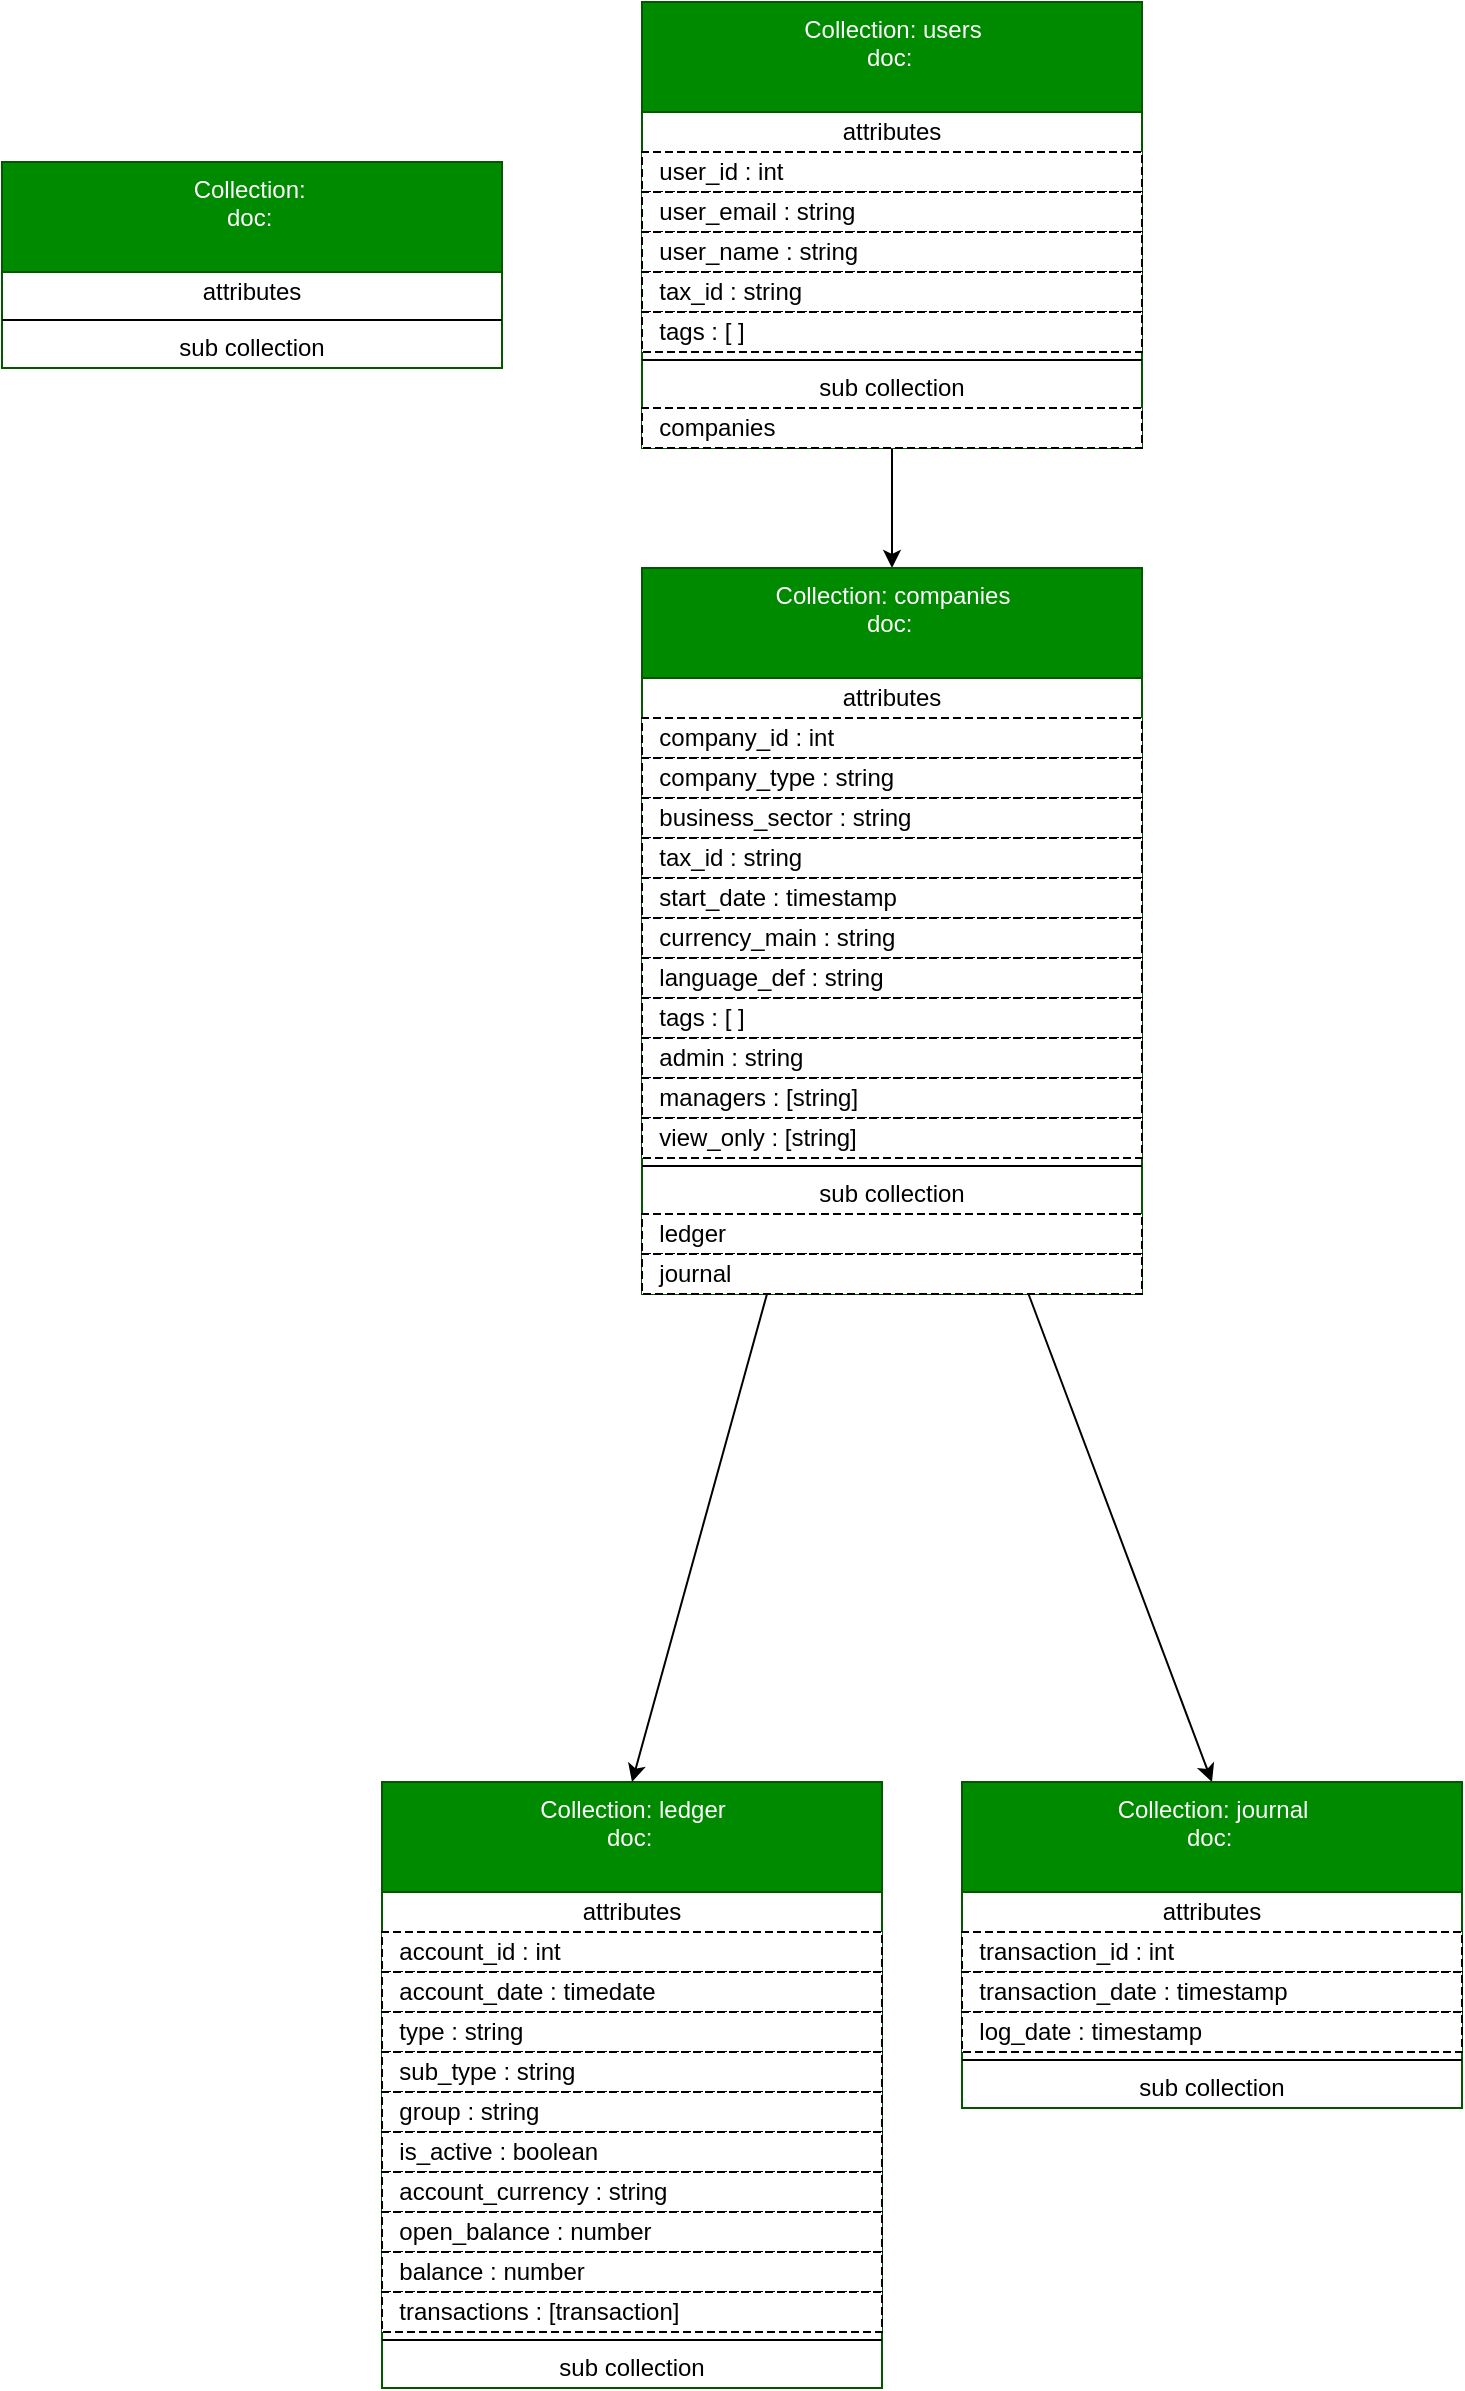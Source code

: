 <mxfile>
    <diagram id="euruxFKsdQt-F1PfzkBw" name="Page-3">
        <mxGraphModel dx="1146" dy="820" grid="1" gridSize="10" guides="1" tooltips="1" connect="1" arrows="1" fold="1" page="1" pageScale="1" pageWidth="1169" pageHeight="827" math="0" shadow="0">
            <root>
                <mxCell id="0"/>
                <mxCell id="1" parent="0"/>
                <mxCell id="JAq0vn31MqZHNpYpCudg-1" value="" style="edgeStyle=none;html=1;" parent="1" source="JAq0vn31MqZHNpYpCudg-2" target="JAq0vn31MqZHNpYpCudg-11" edge="1">
                    <mxGeometry relative="1" as="geometry"/>
                </mxCell>
                <mxCell id="JAq0vn31MqZHNpYpCudg-2" value="Collection: users&lt;br&gt;doc:&amp;nbsp;" style="swimlane;fontStyle=0;align=center;verticalAlign=top;childLayout=stackLayout;horizontal=1;startSize=55;horizontalStack=0;resizeParent=1;resizeParentMax=0;resizeLast=0;collapsible=0;marginBottom=0;html=1;fillColor=#008a00;fontColor=#ffffff;strokeColor=#005700;" parent="1" vertex="1">
                    <mxGeometry x="520" y="150" width="250" height="223" as="geometry"/>
                </mxCell>
                <mxCell id="JAq0vn31MqZHNpYpCudg-3" value="attributes" style="text;html=1;strokeColor=none;fillColor=none;align=center;verticalAlign=middle;spacingLeft=4;spacingRight=4;overflow=hidden;rotatable=0;points=[[0,0.5],[1,0.5]];portConstraint=eastwest;" parent="JAq0vn31MqZHNpYpCudg-2" vertex="1">
                    <mxGeometry y="55" width="250" height="20" as="geometry"/>
                </mxCell>
                <mxCell id="JAq0vn31MqZHNpYpCudg-4" value="&amp;nbsp; user_id : int" style="shape=partialRectangle;html=1;top=1;align=left;dashed=1;" parent="JAq0vn31MqZHNpYpCudg-2" vertex="1">
                    <mxGeometry y="75" width="250" height="20" as="geometry"/>
                </mxCell>
                <mxCell id="JAq0vn31MqZHNpYpCudg-5" value="&amp;nbsp; user_email : string" style="shape=partialRectangle;html=1;top=1;align=left;dashed=1;" parent="JAq0vn31MqZHNpYpCudg-2" vertex="1">
                    <mxGeometry y="95" width="250" height="20" as="geometry"/>
                </mxCell>
                <mxCell id="JAq0vn31MqZHNpYpCudg-6" value="&amp;nbsp; user_name : string" style="shape=partialRectangle;html=1;top=1;align=left;dashed=1;" parent="JAq0vn31MqZHNpYpCudg-2" vertex="1">
                    <mxGeometry y="115" width="250" height="20" as="geometry"/>
                </mxCell>
                <mxCell id="8" value="&amp;nbsp; tax_id : string" style="shape=partialRectangle;html=1;top=1;align=left;dashed=1;" parent="JAq0vn31MqZHNpYpCudg-2" vertex="1">
                    <mxGeometry y="135" width="250" height="20" as="geometry"/>
                </mxCell>
                <mxCell id="JAq0vn31MqZHNpYpCudg-7" value="&amp;nbsp; tags : [ ]" style="shape=partialRectangle;html=1;top=1;align=left;dashed=1;" parent="JAq0vn31MqZHNpYpCudg-2" vertex="1">
                    <mxGeometry y="155" width="250" height="20" as="geometry"/>
                </mxCell>
                <mxCell id="JAq0vn31MqZHNpYpCudg-8" value="" style="line;strokeWidth=1;fillColor=none;align=left;verticalAlign=middle;spacingTop=-1;spacingLeft=3;spacingRight=3;rotatable=0;labelPosition=right;points=[];portConstraint=eastwest;" parent="JAq0vn31MqZHNpYpCudg-2" vertex="1">
                    <mxGeometry y="175" width="250" height="8" as="geometry"/>
                </mxCell>
                <mxCell id="JAq0vn31MqZHNpYpCudg-9" value="sub collection" style="text;html=1;strokeColor=none;fillColor=none;align=center;verticalAlign=middle;spacingLeft=4;spacingRight=4;overflow=hidden;rotatable=0;points=[[0,0.5],[1,0.5]];portConstraint=eastwest;" parent="JAq0vn31MqZHNpYpCudg-2" vertex="1">
                    <mxGeometry y="183" width="250" height="20" as="geometry"/>
                </mxCell>
                <mxCell id="JAq0vn31MqZHNpYpCudg-10" value="&amp;nbsp; companies" style="shape=partialRectangle;html=1;top=1;align=left;dashed=1;" parent="JAq0vn31MqZHNpYpCudg-2" vertex="1">
                    <mxGeometry y="203" width="250" height="20" as="geometry"/>
                </mxCell>
                <mxCell id="RihX6eRV6EKr9pu2coQ9-14" style="edgeStyle=none;html=1;entryX=0.5;entryY=0;entryDx=0;entryDy=0;" parent="1" source="JAq0vn31MqZHNpYpCudg-11" target="RihX6eRV6EKr9pu2coQ9-10" edge="1">
                    <mxGeometry relative="1" as="geometry"/>
                </mxCell>
                <mxCell id="JAq0vn31MqZHNpYpCudg-11" value="Collection: companies&lt;br&gt;doc:&amp;nbsp;" style="swimlane;fontStyle=0;align=center;verticalAlign=top;childLayout=stackLayout;horizontal=1;startSize=55;horizontalStack=0;resizeParent=1;resizeParentMax=0;resizeLast=0;collapsible=0;marginBottom=0;html=1;fillColor=#008a00;fontColor=#ffffff;strokeColor=#005700;" parent="1" vertex="1">
                    <mxGeometry x="520" y="433" width="250" height="363" as="geometry"/>
                </mxCell>
                <mxCell id="JAq0vn31MqZHNpYpCudg-12" value="attributes" style="text;html=1;strokeColor=none;fillColor=none;align=center;verticalAlign=middle;spacingLeft=4;spacingRight=4;overflow=hidden;rotatable=0;points=[[0,0.5],[1,0.5]];portConstraint=eastwest;" parent="JAq0vn31MqZHNpYpCudg-11" vertex="1">
                    <mxGeometry y="55" width="250" height="20" as="geometry"/>
                </mxCell>
                <mxCell id="JAq0vn31MqZHNpYpCudg-13" value="&amp;nbsp; company_id : int" style="shape=partialRectangle;html=1;top=1;align=left;dashed=1;" parent="JAq0vn31MqZHNpYpCudg-11" vertex="1">
                    <mxGeometry y="75" width="250" height="20" as="geometry"/>
                </mxCell>
                <mxCell id="JAq0vn31MqZHNpYpCudg-14" value="&amp;nbsp; company_type : string" style="shape=partialRectangle;html=1;top=1;align=left;dashed=1;" parent="JAq0vn31MqZHNpYpCudg-11" vertex="1">
                    <mxGeometry y="95" width="250" height="20" as="geometry"/>
                </mxCell>
                <mxCell id="2" value="&amp;nbsp; business_sector : string" style="shape=partialRectangle;html=1;top=1;align=left;dashed=1;" parent="JAq0vn31MqZHNpYpCudg-11" vertex="1">
                    <mxGeometry y="115" width="250" height="20" as="geometry"/>
                </mxCell>
                <mxCell id="JAq0vn31MqZHNpYpCudg-15" value="&amp;nbsp; tax_id : string" style="shape=partialRectangle;html=1;top=1;align=left;dashed=1;" parent="JAq0vn31MqZHNpYpCudg-11" vertex="1">
                    <mxGeometry y="135" width="250" height="20" as="geometry"/>
                </mxCell>
                <mxCell id="7" value="&amp;nbsp; start_date : timestamp" style="shape=partialRectangle;html=1;top=1;align=left;dashed=1;" parent="JAq0vn31MqZHNpYpCudg-11" vertex="1">
                    <mxGeometry y="155" width="250" height="20" as="geometry"/>
                </mxCell>
                <mxCell id="3" value="&amp;nbsp; currency_main : string" style="shape=partialRectangle;html=1;top=1;align=left;dashed=1;" parent="JAq0vn31MqZHNpYpCudg-11" vertex="1">
                    <mxGeometry y="175" width="250" height="20" as="geometry"/>
                </mxCell>
                <mxCell id="4" value="&amp;nbsp; language_def : string" style="shape=partialRectangle;html=1;top=1;align=left;dashed=1;" parent="JAq0vn31MqZHNpYpCudg-11" vertex="1">
                    <mxGeometry y="195" width="250" height="20" as="geometry"/>
                </mxCell>
                <mxCell id="JAq0vn31MqZHNpYpCudg-16" value="&amp;nbsp; tags : [ ]" style="shape=partialRectangle;html=1;top=1;align=left;dashed=1;" parent="JAq0vn31MqZHNpYpCudg-11" vertex="1">
                    <mxGeometry y="215" width="250" height="20" as="geometry"/>
                </mxCell>
                <mxCell id="5" value="&amp;nbsp; admin : string" style="shape=partialRectangle;html=1;top=1;align=left;dashed=1;" parent="JAq0vn31MqZHNpYpCudg-11" vertex="1">
                    <mxGeometry y="235" width="250" height="20" as="geometry"/>
                </mxCell>
                <mxCell id="6" value="&amp;nbsp; managers : [string]" style="shape=partialRectangle;html=1;top=1;align=left;dashed=1;" parent="JAq0vn31MqZHNpYpCudg-11" vertex="1">
                    <mxGeometry y="255" width="250" height="20" as="geometry"/>
                </mxCell>
                <mxCell id="9" value="&amp;nbsp; view_only : [string]" style="shape=partialRectangle;html=1;top=1;align=left;dashed=1;" parent="JAq0vn31MqZHNpYpCudg-11" vertex="1">
                    <mxGeometry y="275" width="250" height="20" as="geometry"/>
                </mxCell>
                <mxCell id="JAq0vn31MqZHNpYpCudg-17" value="" style="line;strokeWidth=1;fillColor=none;align=left;verticalAlign=middle;spacingTop=-1;spacingLeft=3;spacingRight=3;rotatable=0;labelPosition=right;points=[];portConstraint=eastwest;" parent="JAq0vn31MqZHNpYpCudg-11" vertex="1">
                    <mxGeometry y="295" width="250" height="8" as="geometry"/>
                </mxCell>
                <mxCell id="JAq0vn31MqZHNpYpCudg-18" value="sub collection" style="text;html=1;strokeColor=none;fillColor=none;align=center;verticalAlign=middle;spacingLeft=4;spacingRight=4;overflow=hidden;rotatable=0;points=[[0,0.5],[1,0.5]];portConstraint=eastwest;" parent="JAq0vn31MqZHNpYpCudg-11" vertex="1">
                    <mxGeometry y="303" width="250" height="20" as="geometry"/>
                </mxCell>
                <mxCell id="JAq0vn31MqZHNpYpCudg-22" value="&amp;nbsp; ledger" style="shape=partialRectangle;html=1;top=1;align=left;dashed=1;" parent="JAq0vn31MqZHNpYpCudg-11" vertex="1">
                    <mxGeometry y="323" width="250" height="20" as="geometry"/>
                </mxCell>
                <mxCell id="JAq0vn31MqZHNpYpCudg-23" value="&amp;nbsp; journal" style="shape=partialRectangle;html=1;top=1;align=left;dashed=1;" parent="JAq0vn31MqZHNpYpCudg-11" vertex="1">
                    <mxGeometry y="343" width="250" height="20" as="geometry"/>
                </mxCell>
                <mxCell id="RihX6eRV6EKr9pu2coQ9-1" value="Collection:&amp;nbsp;&lt;br&gt;doc:&amp;nbsp;" style="swimlane;fontStyle=0;align=center;verticalAlign=top;childLayout=stackLayout;horizontal=1;startSize=55;horizontalStack=0;resizeParent=1;resizeParentMax=0;resizeLast=0;collapsible=0;marginBottom=0;html=1;fillColor=#008a00;fontColor=#ffffff;strokeColor=#005700;" parent="1" vertex="1">
                    <mxGeometry x="200" y="230" width="250" height="103" as="geometry"/>
                </mxCell>
                <mxCell id="RihX6eRV6EKr9pu2coQ9-2" value="attributes" style="text;html=1;strokeColor=none;fillColor=none;align=center;verticalAlign=middle;spacingLeft=4;spacingRight=4;overflow=hidden;rotatable=0;points=[[0,0.5],[1,0.5]];portConstraint=eastwest;" parent="RihX6eRV6EKr9pu2coQ9-1" vertex="1">
                    <mxGeometry y="55" width="250" height="20" as="geometry"/>
                </mxCell>
                <mxCell id="RihX6eRV6EKr9pu2coQ9-3" value="" style="line;strokeWidth=1;fillColor=none;align=left;verticalAlign=middle;spacingTop=-1;spacingLeft=3;spacingRight=3;rotatable=0;labelPosition=right;points=[];portConstraint=eastwest;" parent="RihX6eRV6EKr9pu2coQ9-1" vertex="1">
                    <mxGeometry y="75" width="250" height="8" as="geometry"/>
                </mxCell>
                <mxCell id="RihX6eRV6EKr9pu2coQ9-4" value="sub collection" style="text;html=1;strokeColor=none;fillColor=none;align=center;verticalAlign=middle;spacingLeft=4;spacingRight=4;overflow=hidden;rotatable=0;points=[[0,0.5],[1,0.5]];portConstraint=eastwest;" parent="RihX6eRV6EKr9pu2coQ9-1" vertex="1">
                    <mxGeometry y="83" width="250" height="20" as="geometry"/>
                </mxCell>
                <mxCell id="RihX6eRV6EKr9pu2coQ9-5" value="Collection: ledger&lt;br&gt;doc:&amp;nbsp;" style="swimlane;fontStyle=0;align=center;verticalAlign=top;childLayout=stackLayout;horizontal=1;startSize=55;horizontalStack=0;resizeParent=1;resizeParentMax=0;resizeLast=0;collapsible=0;marginBottom=0;html=1;fillColor=#008a00;fontColor=#ffffff;strokeColor=#005700;" parent="1" vertex="1">
                    <mxGeometry x="390" y="1040" width="250" height="303" as="geometry"/>
                </mxCell>
                <mxCell id="RihX6eRV6EKr9pu2coQ9-6" value="attributes" style="text;html=1;strokeColor=none;fillColor=none;align=center;verticalAlign=middle;spacingLeft=4;spacingRight=4;overflow=hidden;rotatable=0;points=[[0,0.5],[1,0.5]];portConstraint=eastwest;" parent="RihX6eRV6EKr9pu2coQ9-5" vertex="1">
                    <mxGeometry y="55" width="250" height="20" as="geometry"/>
                </mxCell>
                <mxCell id="RihX6eRV6EKr9pu2coQ9-15" value="&amp;nbsp; account_id : int" style="shape=partialRectangle;html=1;top=1;align=left;dashed=1;" parent="RihX6eRV6EKr9pu2coQ9-5" vertex="1">
                    <mxGeometry y="75" width="250" height="20" as="geometry"/>
                </mxCell>
                <mxCell id="12" value="&amp;nbsp; account_date : timedate" style="shape=partialRectangle;html=1;top=1;align=left;dashed=1;" parent="RihX6eRV6EKr9pu2coQ9-5" vertex="1">
                    <mxGeometry y="95" width="250" height="20" as="geometry"/>
                </mxCell>
                <mxCell id="RihX6eRV6EKr9pu2coQ9-16" value="&amp;nbsp; type : string" style="shape=partialRectangle;html=1;top=1;align=left;dashed=1;" parent="RihX6eRV6EKr9pu2coQ9-5" vertex="1">
                    <mxGeometry y="115" width="250" height="20" as="geometry"/>
                </mxCell>
                <mxCell id="RihX6eRV6EKr9pu2coQ9-17" value="&amp;nbsp; sub_type : string" style="shape=partialRectangle;html=1;top=1;align=left;dashed=1;" parent="RihX6eRV6EKr9pu2coQ9-5" vertex="1">
                    <mxGeometry y="135" width="250" height="20" as="geometry"/>
                </mxCell>
                <mxCell id="RihX6eRV6EKr9pu2coQ9-18" value="&amp;nbsp; group : string" style="shape=partialRectangle;html=1;top=1;align=left;dashed=1;" parent="RihX6eRV6EKr9pu2coQ9-5" vertex="1">
                    <mxGeometry y="155" width="250" height="20" as="geometry"/>
                </mxCell>
                <mxCell id="RihX6eRV6EKr9pu2coQ9-19" value="&amp;nbsp; is_active : boolean" style="shape=partialRectangle;html=1;top=1;align=left;dashed=1;" parent="RihX6eRV6EKr9pu2coQ9-5" vertex="1">
                    <mxGeometry y="175" width="250" height="20" as="geometry"/>
                </mxCell>
                <mxCell id="10" value="&amp;nbsp; account_currency : string" style="shape=partialRectangle;html=1;top=1;align=left;dashed=1;" parent="RihX6eRV6EKr9pu2coQ9-5" vertex="1">
                    <mxGeometry y="195" width="250" height="20" as="geometry"/>
                </mxCell>
                <mxCell id="13" value="&amp;nbsp; open_balance : number" style="shape=partialRectangle;html=1;top=1;align=left;dashed=1;" parent="RihX6eRV6EKr9pu2coQ9-5" vertex="1">
                    <mxGeometry y="215" width="250" height="20" as="geometry"/>
                </mxCell>
                <mxCell id="14" value="&amp;nbsp; balance : number" style="shape=partialRectangle;html=1;top=1;align=left;dashed=1;" parent="RihX6eRV6EKr9pu2coQ9-5" vertex="1">
                    <mxGeometry y="235" width="250" height="20" as="geometry"/>
                </mxCell>
                <mxCell id="15" value="&amp;nbsp; transactions : [transaction]" style="shape=partialRectangle;html=1;top=1;align=left;dashed=1;" parent="RihX6eRV6EKr9pu2coQ9-5" vertex="1">
                    <mxGeometry y="255" width="250" height="20" as="geometry"/>
                </mxCell>
                <mxCell id="RihX6eRV6EKr9pu2coQ9-7" value="" style="line;strokeWidth=1;fillColor=none;align=left;verticalAlign=middle;spacingTop=-1;spacingLeft=3;spacingRight=3;rotatable=0;labelPosition=right;points=[];portConstraint=eastwest;" parent="RihX6eRV6EKr9pu2coQ9-5" vertex="1">
                    <mxGeometry y="275" width="250" height="8" as="geometry"/>
                </mxCell>
                <mxCell id="RihX6eRV6EKr9pu2coQ9-8" value="sub collection" style="text;html=1;strokeColor=none;fillColor=none;align=center;verticalAlign=middle;spacingLeft=4;spacingRight=4;overflow=hidden;rotatable=0;points=[[0,0.5],[1,0.5]];portConstraint=eastwest;" parent="RihX6eRV6EKr9pu2coQ9-5" vertex="1">
                    <mxGeometry y="283" width="250" height="20" as="geometry"/>
                </mxCell>
                <mxCell id="RihX6eRV6EKr9pu2coQ9-9" style="edgeStyle=none;html=1;entryX=0.5;entryY=0;entryDx=0;entryDy=0;exitX=0.25;exitY=1;exitDx=0;exitDy=0;" parent="1" source="JAq0vn31MqZHNpYpCudg-23" target="RihX6eRV6EKr9pu2coQ9-5" edge="1">
                    <mxGeometry relative="1" as="geometry"/>
                </mxCell>
                <mxCell id="RihX6eRV6EKr9pu2coQ9-10" value="Collection: journal&lt;br&gt;doc:&amp;nbsp;" style="swimlane;fontStyle=0;align=center;verticalAlign=top;childLayout=stackLayout;horizontal=1;startSize=55;horizontalStack=0;resizeParent=1;resizeParentMax=0;resizeLast=0;collapsible=0;marginBottom=0;html=1;fillColor=#008a00;fontColor=#ffffff;strokeColor=#005700;" parent="1" vertex="1">
                    <mxGeometry x="680" y="1040" width="250" height="163" as="geometry"/>
                </mxCell>
                <mxCell id="RihX6eRV6EKr9pu2coQ9-11" value="attributes" style="text;html=1;strokeColor=none;fillColor=none;align=center;verticalAlign=middle;spacingLeft=4;spacingRight=4;overflow=hidden;rotatable=0;points=[[0,0.5],[1,0.5]];portConstraint=eastwest;" parent="RihX6eRV6EKr9pu2coQ9-10" vertex="1">
                    <mxGeometry y="55" width="250" height="20" as="geometry"/>
                </mxCell>
                <mxCell id="RihX6eRV6EKr9pu2coQ9-20" value="&amp;nbsp; transaction_id : int" style="shape=partialRectangle;html=1;top=1;align=left;dashed=1;" parent="RihX6eRV6EKr9pu2coQ9-10" vertex="1">
                    <mxGeometry y="75" width="250" height="20" as="geometry"/>
                </mxCell>
                <mxCell id="RihX6eRV6EKr9pu2coQ9-21" value="&amp;nbsp; transaction_date : timestamp" style="shape=partialRectangle;html=1;top=1;align=left;dashed=1;" parent="RihX6eRV6EKr9pu2coQ9-10" vertex="1">
                    <mxGeometry y="95" width="250" height="20" as="geometry"/>
                </mxCell>
                <mxCell id="RihX6eRV6EKr9pu2coQ9-22" value="&amp;nbsp; log_date : timestamp" style="shape=partialRectangle;html=1;top=1;align=left;dashed=1;" parent="RihX6eRV6EKr9pu2coQ9-10" vertex="1">
                    <mxGeometry y="115" width="250" height="20" as="geometry"/>
                </mxCell>
                <mxCell id="RihX6eRV6EKr9pu2coQ9-12" value="" style="line;strokeWidth=1;fillColor=none;align=left;verticalAlign=middle;spacingTop=-1;spacingLeft=3;spacingRight=3;rotatable=0;labelPosition=right;points=[];portConstraint=eastwest;" parent="RihX6eRV6EKr9pu2coQ9-10" vertex="1">
                    <mxGeometry y="135" width="250" height="8" as="geometry"/>
                </mxCell>
                <mxCell id="RihX6eRV6EKr9pu2coQ9-13" value="sub collection" style="text;html=1;strokeColor=none;fillColor=none;align=center;verticalAlign=middle;spacingLeft=4;spacingRight=4;overflow=hidden;rotatable=0;points=[[0,0.5],[1,0.5]];portConstraint=eastwest;" parent="RihX6eRV6EKr9pu2coQ9-10" vertex="1">
                    <mxGeometry y="143" width="250" height="20" as="geometry"/>
                </mxCell>
            </root>
        </mxGraphModel>
    </diagram>
    <diagram id="-BpotjyDZbxzPL9LKSh8" name="Page-2">
        <mxGraphModel dx="2315" dy="820" grid="1" gridSize="10" guides="1" tooltips="1" connect="1" arrows="1" fold="1" page="1" pageScale="1" pageWidth="1169" pageHeight="827" math="0" shadow="0">
            <root>
                <mxCell id="0"/>
                <mxCell id="1" parent="0"/>
                <mxCell id="-qZGI-HLPQTSVS6LQuNL-15" value="" style="edgeStyle=none;html=1;" parent="1" source="lFWz0Rstm-xzVXSji1uX-1" target="-qZGI-HLPQTSVS6LQuNL-6" edge="1">
                    <mxGeometry relative="1" as="geometry"/>
                </mxCell>
                <mxCell id="lFWz0Rstm-xzVXSji1uX-1" value="Collection: users&lt;br&gt;doc:&amp;nbsp;" style="swimlane;fontStyle=0;align=center;verticalAlign=top;childLayout=stackLayout;horizontal=1;startSize=55;horizontalStack=0;resizeParent=1;resizeParentMax=0;resizeLast=0;collapsible=0;marginBottom=0;html=1;fillColor=#008a00;fontColor=#ffffff;strokeColor=#005700;" parent="1" vertex="1">
                    <mxGeometry x="410" y="100" width="250" height="203" as="geometry"/>
                </mxCell>
                <mxCell id="lFWz0Rstm-xzVXSji1uX-2" value="attributes" style="text;html=1;strokeColor=none;fillColor=none;align=center;verticalAlign=middle;spacingLeft=4;spacingRight=4;overflow=hidden;rotatable=0;points=[[0,0.5],[1,0.5]];portConstraint=eastwest;" parent="lFWz0Rstm-xzVXSji1uX-1" vertex="1">
                    <mxGeometry y="55" width="250" height="20" as="geometry"/>
                </mxCell>
                <mxCell id="-qZGI-HLPQTSVS6LQuNL-1" value="&amp;nbsp; user_id : int" style="shape=partialRectangle;html=1;top=1;align=left;dashed=1;" parent="lFWz0Rstm-xzVXSji1uX-1" vertex="1">
                    <mxGeometry y="75" width="250" height="20" as="geometry"/>
                </mxCell>
                <mxCell id="-qZGI-HLPQTSVS6LQuNL-2" value="&amp;nbsp; user_email : string" style="shape=partialRectangle;html=1;top=1;align=left;dashed=1;" parent="lFWz0Rstm-xzVXSji1uX-1" vertex="1">
                    <mxGeometry y="95" width="250" height="20" as="geometry"/>
                </mxCell>
                <mxCell id="-qZGI-HLPQTSVS6LQuNL-3" value="&amp;nbsp; user_name : string" style="shape=partialRectangle;html=1;top=1;align=left;dashed=1;" parent="lFWz0Rstm-xzVXSji1uX-1" vertex="1">
                    <mxGeometry y="115" width="250" height="20" as="geometry"/>
                </mxCell>
                <mxCell id="-qZGI-HLPQTSVS6LQuNL-4" value="&amp;nbsp; tags : [ ]" style="shape=partialRectangle;html=1;top=1;align=left;dashed=1;" parent="lFWz0Rstm-xzVXSji1uX-1" vertex="1">
                    <mxGeometry y="135" width="250" height="20" as="geometry"/>
                </mxCell>
                <mxCell id="lFWz0Rstm-xzVXSji1uX-6" value="" style="line;strokeWidth=1;fillColor=none;align=left;verticalAlign=middle;spacingTop=-1;spacingLeft=3;spacingRight=3;rotatable=0;labelPosition=right;points=[];portConstraint=eastwest;" parent="lFWz0Rstm-xzVXSji1uX-1" vertex="1">
                    <mxGeometry y="155" width="250" height="8" as="geometry"/>
                </mxCell>
                <mxCell id="lFWz0Rstm-xzVXSji1uX-7" value="sub collection" style="text;html=1;strokeColor=none;fillColor=none;align=center;verticalAlign=middle;spacingLeft=4;spacingRight=4;overflow=hidden;rotatable=0;points=[[0,0.5],[1,0.5]];portConstraint=eastwest;" parent="lFWz0Rstm-xzVXSji1uX-1" vertex="1">
                    <mxGeometry y="163" width="250" height="20" as="geometry"/>
                </mxCell>
                <mxCell id="-qZGI-HLPQTSVS6LQuNL-5" value="&amp;nbsp; companies" style="shape=partialRectangle;html=1;top=1;align=left;dashed=1;" parent="lFWz0Rstm-xzVXSji1uX-1" vertex="1">
                    <mxGeometry y="183" width="250" height="20" as="geometry"/>
                </mxCell>
                <mxCell id="-qZGI-HLPQTSVS6LQuNL-33" value="" style="edgeStyle=none;html=1;" parent="1" source="-qZGI-HLPQTSVS6LQuNL-6" target="-qZGI-HLPQTSVS6LQuNL-20" edge="1">
                    <mxGeometry relative="1" as="geometry"/>
                </mxCell>
                <mxCell id="-qZGI-HLPQTSVS6LQuNL-47" style="edgeStyle=none;html=1;entryX=0.5;entryY=0;entryDx=0;entryDy=0;" parent="1" source="-qZGI-HLPQTSVS6LQuNL-6" target="-qZGI-HLPQTSVS6LQuNL-43" edge="1">
                    <mxGeometry relative="1" as="geometry"/>
                </mxCell>
                <mxCell id="-qZGI-HLPQTSVS6LQuNL-54" style="edgeStyle=none;html=1;entryX=0.5;entryY=0;entryDx=0;entryDy=0;" parent="1" source="-qZGI-HLPQTSVS6LQuNL-6" target="-qZGI-HLPQTSVS6LQuNL-48" edge="1">
                    <mxGeometry relative="1" as="geometry"/>
                </mxCell>
                <mxCell id="-qZGI-HLPQTSVS6LQuNL-55" style="edgeStyle=none;html=1;entryX=0.5;entryY=0;entryDx=0;entryDy=0;" parent="1" source="-qZGI-HLPQTSVS6LQuNL-6" target="-qZGI-HLPQTSVS6LQuNL-38" edge="1">
                    <mxGeometry relative="1" as="geometry"/>
                </mxCell>
                <mxCell id="-qZGI-HLPQTSVS6LQuNL-61" style="edgeStyle=none;html=1;entryX=0.5;entryY=0;entryDx=0;entryDy=0;" parent="1" source="-qZGI-HLPQTSVS6LQuNL-6" target="-qZGI-HLPQTSVS6LQuNL-57" edge="1">
                    <mxGeometry relative="1" as="geometry"/>
                </mxCell>
                <mxCell id="-qZGI-HLPQTSVS6LQuNL-6" value="Collection: users&lt;br&gt;doc:&amp;nbsp;" style="swimlane;fontStyle=0;align=center;verticalAlign=top;childLayout=stackLayout;horizontal=1;startSize=55;horizontalStack=0;resizeParent=1;resizeParentMax=0;resizeLast=0;collapsible=0;marginBottom=0;html=1;fillColor=#008a00;fontColor=#ffffff;strokeColor=#005700;" parent="1" vertex="1">
                    <mxGeometry x="410" y="383" width="250" height="283" as="geometry"/>
                </mxCell>
                <mxCell id="-qZGI-HLPQTSVS6LQuNL-7" value="attributes" style="text;html=1;strokeColor=none;fillColor=none;align=center;verticalAlign=middle;spacingLeft=4;spacingRight=4;overflow=hidden;rotatable=0;points=[[0,0.5],[1,0.5]];portConstraint=eastwest;" parent="-qZGI-HLPQTSVS6LQuNL-6" vertex="1">
                    <mxGeometry y="55" width="250" height="20" as="geometry"/>
                </mxCell>
                <mxCell id="-qZGI-HLPQTSVS6LQuNL-8" value="&amp;nbsp; company_id : int" style="shape=partialRectangle;html=1;top=1;align=left;dashed=1;" parent="-qZGI-HLPQTSVS6LQuNL-6" vertex="1">
                    <mxGeometry y="75" width="250" height="20" as="geometry"/>
                </mxCell>
                <mxCell id="-qZGI-HLPQTSVS6LQuNL-9" value="&amp;nbsp; company_type : string" style="shape=partialRectangle;html=1;top=1;align=left;dashed=1;" parent="-qZGI-HLPQTSVS6LQuNL-6" vertex="1">
                    <mxGeometry y="95" width="250" height="20" as="geometry"/>
                </mxCell>
                <mxCell id="-qZGI-HLPQTSVS6LQuNL-10" value="&amp;nbsp; tax_id : string" style="shape=partialRectangle;html=1;top=1;align=left;dashed=1;" parent="-qZGI-HLPQTSVS6LQuNL-6" vertex="1">
                    <mxGeometry y="115" width="250" height="20" as="geometry"/>
                </mxCell>
                <mxCell id="-qZGI-HLPQTSVS6LQuNL-11" value="&amp;nbsp; tags : [ ]" style="shape=partialRectangle;html=1;top=1;align=left;dashed=1;" parent="-qZGI-HLPQTSVS6LQuNL-6" vertex="1">
                    <mxGeometry y="135" width="250" height="20" as="geometry"/>
                </mxCell>
                <mxCell id="-qZGI-HLPQTSVS6LQuNL-12" value="" style="line;strokeWidth=1;fillColor=none;align=left;verticalAlign=middle;spacingTop=-1;spacingLeft=3;spacingRight=3;rotatable=0;labelPosition=right;points=[];portConstraint=eastwest;" parent="-qZGI-HLPQTSVS6LQuNL-6" vertex="1">
                    <mxGeometry y="155" width="250" height="8" as="geometry"/>
                </mxCell>
                <mxCell id="-qZGI-HLPQTSVS6LQuNL-13" value="sub collection" style="text;html=1;strokeColor=none;fillColor=none;align=center;verticalAlign=middle;spacingLeft=4;spacingRight=4;overflow=hidden;rotatable=0;points=[[0,0.5],[1,0.5]];portConstraint=eastwest;" parent="-qZGI-HLPQTSVS6LQuNL-6" vertex="1">
                    <mxGeometry y="163" width="250" height="20" as="geometry"/>
                </mxCell>
                <mxCell id="-qZGI-HLPQTSVS6LQuNL-14" value="&amp;nbsp; assets" style="shape=partialRectangle;html=1;top=1;align=left;dashed=1;" parent="-qZGI-HLPQTSVS6LQuNL-6" vertex="1">
                    <mxGeometry y="183" width="250" height="20" as="geometry"/>
                </mxCell>
                <mxCell id="-qZGI-HLPQTSVS6LQuNL-16" value="&amp;nbsp; liabilities" style="shape=partialRectangle;html=1;top=1;align=left;dashed=1;" parent="-qZGI-HLPQTSVS6LQuNL-6" vertex="1">
                    <mxGeometry y="203" width="250" height="20" as="geometry"/>
                </mxCell>
                <mxCell id="-qZGI-HLPQTSVS6LQuNL-17" value="&amp;nbsp; equities" style="shape=partialRectangle;html=1;top=1;align=left;dashed=1;" parent="-qZGI-HLPQTSVS6LQuNL-6" vertex="1">
                    <mxGeometry y="223" width="250" height="20" as="geometry"/>
                </mxCell>
                <mxCell id="-qZGI-HLPQTSVS6LQuNL-18" value="&amp;nbsp; revenues" style="shape=partialRectangle;html=1;top=1;align=left;dashed=1;" parent="-qZGI-HLPQTSVS6LQuNL-6" vertex="1">
                    <mxGeometry y="243" width="250" height="20" as="geometry"/>
                </mxCell>
                <mxCell id="-qZGI-HLPQTSVS6LQuNL-19" value="&amp;nbsp; expenses" style="shape=partialRectangle;html=1;top=1;align=left;dashed=1;" parent="-qZGI-HLPQTSVS6LQuNL-6" vertex="1">
                    <mxGeometry y="263" width="250" height="20" as="geometry"/>
                </mxCell>
                <mxCell id="-qZGI-HLPQTSVS6LQuNL-68" style="edgeStyle=none;html=1;entryX=0.5;entryY=0;entryDx=0;entryDy=0;" parent="1" source="-qZGI-HLPQTSVS6LQuNL-20" target="-qZGI-HLPQTSVS6LQuNL-64" edge="1">
                    <mxGeometry relative="1" as="geometry"/>
                </mxCell>
                <mxCell id="-qZGI-HLPQTSVS6LQuNL-73" style="edgeStyle=none;html=1;entryX=0.5;entryY=0;entryDx=0;entryDy=0;" parent="1" source="-qZGI-HLPQTSVS6LQuNL-20" target="-qZGI-HLPQTSVS6LQuNL-69" edge="1">
                    <mxGeometry relative="1" as="geometry"/>
                </mxCell>
                <mxCell id="-qZGI-HLPQTSVS6LQuNL-20" value="Collection: assets&lt;br&gt;doc:&amp;nbsp;" style="swimlane;fontStyle=0;align=center;verticalAlign=top;childLayout=stackLayout;horizontal=1;startSize=55;horizontalStack=0;resizeParent=1;resizeParentMax=0;resizeLast=0;collapsible=0;marginBottom=0;html=1;fillColor=#008a00;fontColor=#ffffff;strokeColor=#005700;" parent="1" vertex="1">
                    <mxGeometry x="-150" y="827" width="250" height="143" as="geometry"/>
                </mxCell>
                <mxCell id="-qZGI-HLPQTSVS6LQuNL-21" value="attributes" style="text;html=1;strokeColor=none;fillColor=none;align=center;verticalAlign=middle;spacingLeft=4;spacingRight=4;overflow=hidden;rotatable=0;points=[[0,0.5],[1,0.5]];portConstraint=eastwest;" parent="-qZGI-HLPQTSVS6LQuNL-20" vertex="1">
                    <mxGeometry y="55" width="250" height="20" as="geometry"/>
                </mxCell>
                <mxCell id="-qZGI-HLPQTSVS6LQuNL-26" value="" style="line;strokeWidth=1;fillColor=none;align=left;verticalAlign=middle;spacingTop=-1;spacingLeft=3;spacingRight=3;rotatable=0;labelPosition=right;points=[];portConstraint=eastwest;" parent="-qZGI-HLPQTSVS6LQuNL-20" vertex="1">
                    <mxGeometry y="75" width="250" height="8" as="geometry"/>
                </mxCell>
                <mxCell id="-qZGI-HLPQTSVS6LQuNL-27" value="sub collection" style="text;html=1;strokeColor=none;fillColor=none;align=center;verticalAlign=middle;spacingLeft=4;spacingRight=4;overflow=hidden;rotatable=0;points=[[0,0.5],[1,0.5]];portConstraint=eastwest;" parent="-qZGI-HLPQTSVS6LQuNL-20" vertex="1">
                    <mxGeometry y="83" width="250" height="20" as="geometry"/>
                </mxCell>
                <mxCell id="-qZGI-HLPQTSVS6LQuNL-62" value="&amp;nbsp; current assets" style="shape=partialRectangle;html=1;top=1;align=left;dashed=1;" parent="-qZGI-HLPQTSVS6LQuNL-20" vertex="1">
                    <mxGeometry y="103" width="250" height="20" as="geometry"/>
                </mxCell>
                <mxCell id="-qZGI-HLPQTSVS6LQuNL-63" value="&amp;nbsp; fixed assets&amp;nbsp;" style="shape=partialRectangle;html=1;top=1;align=left;dashed=1;" parent="-qZGI-HLPQTSVS6LQuNL-20" vertex="1">
                    <mxGeometry y="123" width="250" height="20" as="geometry"/>
                </mxCell>
                <mxCell id="-qZGI-HLPQTSVS6LQuNL-34" value="Collection:&amp;nbsp;&lt;br&gt;doc:&amp;nbsp;" style="swimlane;fontStyle=0;align=center;verticalAlign=top;childLayout=stackLayout;horizontal=1;startSize=55;horizontalStack=0;resizeParent=1;resizeParentMax=0;resizeLast=0;collapsible=0;marginBottom=0;html=1;fillColor=#008a00;fontColor=#ffffff;strokeColor=#005700;" parent="1" vertex="1">
                    <mxGeometry x="-60" y="280" width="250" height="103" as="geometry"/>
                </mxCell>
                <mxCell id="-qZGI-HLPQTSVS6LQuNL-35" value="attributes" style="text;html=1;strokeColor=none;fillColor=none;align=center;verticalAlign=middle;spacingLeft=4;spacingRight=4;overflow=hidden;rotatable=0;points=[[0,0.5],[1,0.5]];portConstraint=eastwest;" parent="-qZGI-HLPQTSVS6LQuNL-34" vertex="1">
                    <mxGeometry y="55" width="250" height="20" as="geometry"/>
                </mxCell>
                <mxCell id="-qZGI-HLPQTSVS6LQuNL-36" value="" style="line;strokeWidth=1;fillColor=none;align=left;verticalAlign=middle;spacingTop=-1;spacingLeft=3;spacingRight=3;rotatable=0;labelPosition=right;points=[];portConstraint=eastwest;" parent="-qZGI-HLPQTSVS6LQuNL-34" vertex="1">
                    <mxGeometry y="75" width="250" height="8" as="geometry"/>
                </mxCell>
                <mxCell id="-qZGI-HLPQTSVS6LQuNL-37" value="sub collection" style="text;html=1;strokeColor=none;fillColor=none;align=center;verticalAlign=middle;spacingLeft=4;spacingRight=4;overflow=hidden;rotatable=0;points=[[0,0.5],[1,0.5]];portConstraint=eastwest;" parent="-qZGI-HLPQTSVS6LQuNL-34" vertex="1">
                    <mxGeometry y="83" width="250" height="20" as="geometry"/>
                </mxCell>
                <mxCell id="-qZGI-HLPQTSVS6LQuNL-38" value="Collection: liability&lt;br&gt;doc:&amp;nbsp;" style="swimlane;fontStyle=0;align=center;verticalAlign=top;childLayout=stackLayout;horizontal=1;startSize=55;horizontalStack=0;resizeParent=1;resizeParentMax=0;resizeLast=0;collapsible=0;marginBottom=0;html=1;fillColor=#008a00;fontColor=#ffffff;strokeColor=#005700;" parent="1" vertex="1">
                    <mxGeometry x="130" y="827" width="250" height="103" as="geometry"/>
                </mxCell>
                <mxCell id="-qZGI-HLPQTSVS6LQuNL-39" value="attributes" style="text;html=1;strokeColor=none;fillColor=none;align=center;verticalAlign=middle;spacingLeft=4;spacingRight=4;overflow=hidden;rotatable=0;points=[[0,0.5],[1,0.5]];portConstraint=eastwest;" parent="-qZGI-HLPQTSVS6LQuNL-38" vertex="1">
                    <mxGeometry y="55" width="250" height="20" as="geometry"/>
                </mxCell>
                <mxCell id="-qZGI-HLPQTSVS6LQuNL-40" value="" style="line;strokeWidth=1;fillColor=none;align=left;verticalAlign=middle;spacingTop=-1;spacingLeft=3;spacingRight=3;rotatable=0;labelPosition=right;points=[];portConstraint=eastwest;" parent="-qZGI-HLPQTSVS6LQuNL-38" vertex="1">
                    <mxGeometry y="75" width="250" height="8" as="geometry"/>
                </mxCell>
                <mxCell id="-qZGI-HLPQTSVS6LQuNL-41" value="sub collection" style="text;html=1;strokeColor=none;fillColor=none;align=center;verticalAlign=middle;spacingLeft=4;spacingRight=4;overflow=hidden;rotatable=0;points=[[0,0.5],[1,0.5]];portConstraint=eastwest;" parent="-qZGI-HLPQTSVS6LQuNL-38" vertex="1">
                    <mxGeometry y="83" width="250" height="20" as="geometry"/>
                </mxCell>
                <mxCell id="-qZGI-HLPQTSVS6LQuNL-43" value="Collection: equity&lt;br&gt;doc:&amp;nbsp;" style="swimlane;fontStyle=0;align=center;verticalAlign=top;childLayout=stackLayout;horizontal=1;startSize=55;horizontalStack=0;resizeParent=1;resizeParentMax=0;resizeLast=0;collapsible=0;marginBottom=0;html=1;fillColor=#008a00;fontColor=#ffffff;strokeColor=#005700;" parent="1" vertex="1">
                    <mxGeometry x="410" y="830" width="250" height="103" as="geometry"/>
                </mxCell>
                <mxCell id="-qZGI-HLPQTSVS6LQuNL-44" value="attributes" style="text;html=1;strokeColor=none;fillColor=none;align=center;verticalAlign=middle;spacingLeft=4;spacingRight=4;overflow=hidden;rotatable=0;points=[[0,0.5],[1,0.5]];portConstraint=eastwest;" parent="-qZGI-HLPQTSVS6LQuNL-43" vertex="1">
                    <mxGeometry y="55" width="250" height="20" as="geometry"/>
                </mxCell>
                <mxCell id="-qZGI-HLPQTSVS6LQuNL-45" value="" style="line;strokeWidth=1;fillColor=none;align=left;verticalAlign=middle;spacingTop=-1;spacingLeft=3;spacingRight=3;rotatable=0;labelPosition=right;points=[];portConstraint=eastwest;" parent="-qZGI-HLPQTSVS6LQuNL-43" vertex="1">
                    <mxGeometry y="75" width="250" height="8" as="geometry"/>
                </mxCell>
                <mxCell id="-qZGI-HLPQTSVS6LQuNL-46" value="sub collection" style="text;html=1;strokeColor=none;fillColor=none;align=center;verticalAlign=middle;spacingLeft=4;spacingRight=4;overflow=hidden;rotatable=0;points=[[0,0.5],[1,0.5]];portConstraint=eastwest;" parent="-qZGI-HLPQTSVS6LQuNL-43" vertex="1">
                    <mxGeometry y="83" width="250" height="20" as="geometry"/>
                </mxCell>
                <mxCell id="-qZGI-HLPQTSVS6LQuNL-48" value="Collection: revenues&lt;br&gt;doc:&amp;nbsp;" style="swimlane;fontStyle=0;align=center;verticalAlign=top;childLayout=stackLayout;horizontal=1;startSize=55;horizontalStack=0;resizeParent=1;resizeParentMax=0;resizeLast=0;collapsible=0;marginBottom=0;html=1;fillColor=#008a00;fontColor=#ffffff;strokeColor=#005700;" parent="1" vertex="1">
                    <mxGeometry x="700" y="827" width="250" height="103" as="geometry"/>
                </mxCell>
                <mxCell id="-qZGI-HLPQTSVS6LQuNL-49" value="attributes" style="text;html=1;strokeColor=none;fillColor=none;align=center;verticalAlign=middle;spacingLeft=4;spacingRight=4;overflow=hidden;rotatable=0;points=[[0,0.5],[1,0.5]];portConstraint=eastwest;" parent="-qZGI-HLPQTSVS6LQuNL-48" vertex="1">
                    <mxGeometry y="55" width="250" height="20" as="geometry"/>
                </mxCell>
                <mxCell id="-qZGI-HLPQTSVS6LQuNL-50" value="" style="line;strokeWidth=1;fillColor=none;align=left;verticalAlign=middle;spacingTop=-1;spacingLeft=3;spacingRight=3;rotatable=0;labelPosition=right;points=[];portConstraint=eastwest;" parent="-qZGI-HLPQTSVS6LQuNL-48" vertex="1">
                    <mxGeometry y="75" width="250" height="8" as="geometry"/>
                </mxCell>
                <mxCell id="-qZGI-HLPQTSVS6LQuNL-51" value="sub collection" style="text;html=1;strokeColor=none;fillColor=none;align=center;verticalAlign=middle;spacingLeft=4;spacingRight=4;overflow=hidden;rotatable=0;points=[[0,0.5],[1,0.5]];portConstraint=eastwest;" parent="-qZGI-HLPQTSVS6LQuNL-48" vertex="1">
                    <mxGeometry y="83" width="250" height="20" as="geometry"/>
                </mxCell>
                <mxCell id="-qZGI-HLPQTSVS6LQuNL-57" value="Collection: expenses&lt;br&gt;doc:&amp;nbsp;" style="swimlane;fontStyle=0;align=center;verticalAlign=top;childLayout=stackLayout;horizontal=1;startSize=55;horizontalStack=0;resizeParent=1;resizeParentMax=0;resizeLast=0;collapsible=0;marginBottom=0;html=1;fillColor=#008a00;fontColor=#ffffff;strokeColor=#005700;" parent="1" vertex="1">
                    <mxGeometry x="990" y="830" width="250" height="103" as="geometry"/>
                </mxCell>
                <mxCell id="-qZGI-HLPQTSVS6LQuNL-58" value="attributes" style="text;html=1;strokeColor=none;fillColor=none;align=center;verticalAlign=middle;spacingLeft=4;spacingRight=4;overflow=hidden;rotatable=0;points=[[0,0.5],[1,0.5]];portConstraint=eastwest;" parent="-qZGI-HLPQTSVS6LQuNL-57" vertex="1">
                    <mxGeometry y="55" width="250" height="20" as="geometry"/>
                </mxCell>
                <mxCell id="-qZGI-HLPQTSVS6LQuNL-59" value="" style="line;strokeWidth=1;fillColor=none;align=left;verticalAlign=middle;spacingTop=-1;spacingLeft=3;spacingRight=3;rotatable=0;labelPosition=right;points=[];portConstraint=eastwest;" parent="-qZGI-HLPQTSVS6LQuNL-57" vertex="1">
                    <mxGeometry y="75" width="250" height="8" as="geometry"/>
                </mxCell>
                <mxCell id="-qZGI-HLPQTSVS6LQuNL-60" value="sub collection" style="text;html=1;strokeColor=none;fillColor=none;align=center;verticalAlign=middle;spacingLeft=4;spacingRight=4;overflow=hidden;rotatable=0;points=[[0,0.5],[1,0.5]];portConstraint=eastwest;" parent="-qZGI-HLPQTSVS6LQuNL-57" vertex="1">
                    <mxGeometry y="83" width="250" height="20" as="geometry"/>
                </mxCell>
                <mxCell id="-qZGI-HLPQTSVS6LQuNL-64" value="Collection: current_assets&lt;br&gt;doc:&amp;nbsp;" style="swimlane;fontStyle=0;align=center;verticalAlign=top;childLayout=stackLayout;horizontal=1;startSize=55;horizontalStack=0;resizeParent=1;resizeParentMax=0;resizeLast=0;collapsible=0;marginBottom=0;html=1;fillColor=#008a00;fontColor=#ffffff;strokeColor=#005700;" parent="1" vertex="1">
                    <mxGeometry x="-490" y="1030" width="250" height="103" as="geometry"/>
                </mxCell>
                <mxCell id="-qZGI-HLPQTSVS6LQuNL-65" value="attributes" style="text;html=1;strokeColor=none;fillColor=none;align=center;verticalAlign=middle;spacingLeft=4;spacingRight=4;overflow=hidden;rotatable=0;points=[[0,0.5],[1,0.5]];portConstraint=eastwest;" parent="-qZGI-HLPQTSVS6LQuNL-64" vertex="1">
                    <mxGeometry y="55" width="250" height="20" as="geometry"/>
                </mxCell>
                <mxCell id="-qZGI-HLPQTSVS6LQuNL-66" value="" style="line;strokeWidth=1;fillColor=none;align=left;verticalAlign=middle;spacingTop=-1;spacingLeft=3;spacingRight=3;rotatable=0;labelPosition=right;points=[];portConstraint=eastwest;" parent="-qZGI-HLPQTSVS6LQuNL-64" vertex="1">
                    <mxGeometry y="75" width="250" height="8" as="geometry"/>
                </mxCell>
                <mxCell id="-qZGI-HLPQTSVS6LQuNL-67" value="sub collection" style="text;html=1;strokeColor=none;fillColor=none;align=center;verticalAlign=middle;spacingLeft=4;spacingRight=4;overflow=hidden;rotatable=0;points=[[0,0.5],[1,0.5]];portConstraint=eastwest;" parent="-qZGI-HLPQTSVS6LQuNL-64" vertex="1">
                    <mxGeometry y="83" width="250" height="20" as="geometry"/>
                </mxCell>
                <mxCell id="-qZGI-HLPQTSVS6LQuNL-69" value="Collection: fixed_assets&lt;br&gt;doc:&amp;nbsp;" style="swimlane;fontStyle=0;align=center;verticalAlign=top;childLayout=stackLayout;horizontal=1;startSize=55;horizontalStack=0;resizeParent=1;resizeParentMax=0;resizeLast=0;collapsible=0;marginBottom=0;html=1;fillColor=#008a00;fontColor=#ffffff;strokeColor=#005700;" parent="1" vertex="1">
                    <mxGeometry x="-150" y="1050" width="250" height="103" as="geometry"/>
                </mxCell>
                <mxCell id="-qZGI-HLPQTSVS6LQuNL-70" value="attributes" style="text;html=1;strokeColor=none;fillColor=none;align=center;verticalAlign=middle;spacingLeft=4;spacingRight=4;overflow=hidden;rotatable=0;points=[[0,0.5],[1,0.5]];portConstraint=eastwest;" parent="-qZGI-HLPQTSVS6LQuNL-69" vertex="1">
                    <mxGeometry y="55" width="250" height="20" as="geometry"/>
                </mxCell>
                <mxCell id="-qZGI-HLPQTSVS6LQuNL-71" value="" style="line;strokeWidth=1;fillColor=none;align=left;verticalAlign=middle;spacingTop=-1;spacingLeft=3;spacingRight=3;rotatable=0;labelPosition=right;points=[];portConstraint=eastwest;" parent="-qZGI-HLPQTSVS6LQuNL-69" vertex="1">
                    <mxGeometry y="75" width="250" height="8" as="geometry"/>
                </mxCell>
                <mxCell id="-qZGI-HLPQTSVS6LQuNL-72" value="sub collection" style="text;html=1;strokeColor=none;fillColor=none;align=center;verticalAlign=middle;spacingLeft=4;spacingRight=4;overflow=hidden;rotatable=0;points=[[0,0.5],[1,0.5]];portConstraint=eastwest;" parent="-qZGI-HLPQTSVS6LQuNL-69" vertex="1">
                    <mxGeometry y="83" width="250" height="20" as="geometry"/>
                </mxCell>
            </root>
        </mxGraphModel>
    </diagram>
    <diagram id="cBjrDL-RMfkCsSpCfDcc" name="Page-4">
        <mxGraphModel dx="1146" dy="820" grid="1" gridSize="10" guides="1" tooltips="1" connect="1" arrows="1" fold="1" page="1" pageScale="1" pageWidth="1169" pageHeight="827" math="0" shadow="0">
            <root>
                <mxCell id="0"/>
                <mxCell id="1" parent="0"/>
                <mxCell id="vjGuZrix1k9wX8aD3EJZ-27" style="edgeStyle=none;html=1;fillColor=#e51400;strokeColor=#B20000;strokeWidth=3;" parent="1" source="vjGuZrix1k9wX8aD3EJZ-1" target="vjGuZrix1k9wX8aD3EJZ-13" edge="1">
                    <mxGeometry relative="1" as="geometry"/>
                </mxCell>
                <mxCell id="vjGuZrix1k9wX8aD3EJZ-1" value="collection : users&lt;br&gt;doc : user.uid&lt;br&gt;(uid comes from auth)" style="swimlane;fontStyle=0;align=center;verticalAlign=top;childLayout=stackLayout;horizontal=1;startSize=55;horizontalStack=0;resizeParent=1;resizeParentMax=0;resizeLast=0;collapsible=0;marginBottom=0;html=1;fillColor=#1ba1e2;fontColor=#ffffff;strokeColor=#006EAF;" parent="1" vertex="1">
                    <mxGeometry x="500" y="80" width="290" height="203" as="geometry"/>
                </mxCell>
                <mxCell id="vjGuZrix1k9wX8aD3EJZ-2" value="attributes" style="text;html=1;strokeColor=#B09500;fillColor=#e3c800;align=center;verticalAlign=middle;spacingLeft=4;spacingRight=4;overflow=hidden;rotatable=0;points=[[0,0.5],[1,0.5]];portConstraint=eastwest;fontColor=#000000;" parent="vjGuZrix1k9wX8aD3EJZ-1" vertex="1">
                    <mxGeometry y="55" width="290" height="20" as="geometry"/>
                </mxCell>
                <mxCell id="vjGuZrix1k9wX8aD3EJZ-3" value="&amp;nbsp;user.uid: hash numerical from auth" style="text;html=1;strokeColor=none;fillColor=none;align=left;verticalAlign=middle;spacingLeft=4;spacingRight=4;overflow=hidden;rotatable=0;points=[[0,0.5],[1,0.5]];portConstraint=eastwest;" parent="vjGuZrix1k9wX8aD3EJZ-1" vertex="1">
                    <mxGeometry y="75" width="290" height="20" as="geometry"/>
                </mxCell>
                <mxCell id="vjGuZrix1k9wX8aD3EJZ-10" value="&amp;nbsp; user_email : string" style="shape=partialRectangle;html=1;top=1;align=left;dashed=1;" parent="vjGuZrix1k9wX8aD3EJZ-1" vertex="1">
                    <mxGeometry y="95" width="290" height="20" as="geometry"/>
                </mxCell>
                <mxCell id="vjGuZrix1k9wX8aD3EJZ-11" value="&amp;nbsp; tax_id: string with numerical" style="shape=partialRectangle;html=1;top=1;align=left;dashed=1;" parent="vjGuZrix1k9wX8aD3EJZ-1" vertex="1">
                    <mxGeometry y="115" width="290" height="20" as="geometry"/>
                </mxCell>
                <mxCell id="vjGuZrix1k9wX8aD3EJZ-12" value="&amp;nbsp; tags: [ ]" style="shape=partialRectangle;html=1;top=1;align=left;dashed=1;" parent="vjGuZrix1k9wX8aD3EJZ-1" vertex="1">
                    <mxGeometry y="135" width="290" height="20" as="geometry"/>
                </mxCell>
                <mxCell id="vjGuZrix1k9wX8aD3EJZ-6" value="" style="line;strokeWidth=1;fillColor=none;align=left;verticalAlign=middle;spacingTop=-1;spacingLeft=3;spacingRight=3;rotatable=0;labelPosition=right;points=[];portConstraint=eastwest;" parent="vjGuZrix1k9wX8aD3EJZ-1" vertex="1">
                    <mxGeometry y="155" width="290" height="8" as="geometry"/>
                </mxCell>
                <mxCell id="vjGuZrix1k9wX8aD3EJZ-7" value="sub-collections" style="text;html=1;strokeColor=#B09500;fillColor=#e3c800;align=center;verticalAlign=middle;spacingLeft=4;spacingRight=4;overflow=hidden;rotatable=0;points=[[0,0.5],[1,0.5]];portConstraint=eastwest;fontColor=#000000;" parent="vjGuZrix1k9wX8aD3EJZ-1" vertex="1">
                    <mxGeometry y="163" width="290" height="20" as="geometry"/>
                </mxCell>
                <mxCell id="vjGuZrix1k9wX8aD3EJZ-8" value="companies" style="text;html=1;strokeColor=none;fillColor=none;align=left;verticalAlign=middle;spacingLeft=4;spacingRight=4;overflow=hidden;rotatable=0;points=[[0,0.5],[1,0.5]];portConstraint=eastwest;" parent="vjGuZrix1k9wX8aD3EJZ-1" vertex="1">
                    <mxGeometry y="183" width="290" height="20" as="geometry"/>
                </mxCell>
                <mxCell id="vjGuZrix1k9wX8aD3EJZ-40" value="" style="edgeStyle=none;html=1;fillColor=#e51400;strokeColor=#B20000;strokeWidth=2;" parent="1" source="vjGuZrix1k9wX8aD3EJZ-13" target="vjGuZrix1k9wX8aD3EJZ-30" edge="1">
                    <mxGeometry relative="1" as="geometry"/>
                </mxCell>
                <mxCell id="vjGuZrix1k9wX8aD3EJZ-51" value="" style="edgeStyle=none;html=1;fillColor=#e51400;strokeColor=#B20000;strokeWidth=2;" parent="1" source="vjGuZrix1k9wX8aD3EJZ-13" target="vjGuZrix1k9wX8aD3EJZ-41" edge="1">
                    <mxGeometry relative="1" as="geometry"/>
                </mxCell>
                <mxCell id="vjGuZrix1k9wX8aD3EJZ-56" style="edgeStyle=none;html=1;fillColor=#e51400;strokeColor=#B20000;strokeWidth=2;" parent="1" source="vjGuZrix1k9wX8aD3EJZ-13" target="vjGuZrix1k9wX8aD3EJZ-52" edge="1">
                    <mxGeometry relative="1" as="geometry"/>
                </mxCell>
                <mxCell id="vjGuZrix1k9wX8aD3EJZ-13" value="collection: companies&lt;br&gt;doc : user_email + company_id" style="swimlane;fontStyle=0;align=center;verticalAlign=top;childLayout=stackLayout;horizontal=1;startSize=55;horizontalStack=0;resizeParent=1;resizeParentMax=0;resizeLast=0;collapsible=0;marginBottom=0;html=1;fillColor=#d80073;fontColor=#ffffff;strokeColor=#A50040;" parent="1" vertex="1">
                    <mxGeometry x="490" y="450" width="310" height="223" as="geometry"/>
                </mxCell>
                <mxCell id="vjGuZrix1k9wX8aD3EJZ-14" value="attributes" style="text;html=1;strokeColor=#B09500;fillColor=#e3c800;align=center;verticalAlign=middle;spacingLeft=4;spacingRight=4;overflow=hidden;rotatable=0;points=[[0,0.5],[1,0.5]];portConstraint=eastwest;fontColor=#000000;" parent="vjGuZrix1k9wX8aD3EJZ-13" vertex="1">
                    <mxGeometry y="55" width="310" height="20" as="geometry"/>
                </mxCell>
                <mxCell id="vjGuZrix1k9wX8aD3EJZ-21" value="&amp;nbsp; company_id: int" style="shape=partialRectangle;html=1;top=1;align=left;dashed=1;" parent="vjGuZrix1k9wX8aD3EJZ-13" vertex="1">
                    <mxGeometry y="75" width="310" height="20" as="geometry"/>
                </mxCell>
                <mxCell id="vjGuZrix1k9wX8aD3EJZ-24" value="&amp;nbsp; company_name: string" style="shape=partialRectangle;html=1;top=1;align=left;dashed=1;" parent="vjGuZrix1k9wX8aD3EJZ-13" vertex="1">
                    <mxGeometry y="95" width="310" height="20" as="geometry"/>
                </mxCell>
                <mxCell id="vjGuZrix1k9wX8aD3EJZ-25" value="&amp;nbsp; initial_date : timestamp" style="shape=partialRectangle;html=1;top=1;align=left;dashed=1;" parent="vjGuZrix1k9wX8aD3EJZ-13" vertex="1">
                    <mxGeometry y="115" width="310" height="20" as="geometry"/>
                </mxCell>
                <mxCell id="vjGuZrix1k9wX8aD3EJZ-18" value="" style="line;strokeWidth=1;fillColor=none;align=left;verticalAlign=middle;spacingTop=-1;spacingLeft=3;spacingRight=3;rotatable=0;labelPosition=right;points=[];portConstraint=eastwest;" parent="vjGuZrix1k9wX8aD3EJZ-13" vertex="1">
                    <mxGeometry y="135" width="310" height="8" as="geometry"/>
                </mxCell>
                <mxCell id="vjGuZrix1k9wX8aD3EJZ-19" value="sub-collections" style="text;html=1;strokeColor=#B09500;fillColor=#e3c800;align=center;verticalAlign=middle;spacingLeft=4;spacingRight=4;overflow=hidden;rotatable=0;points=[[0,0.5],[1,0.5]];portConstraint=eastwest;fontColor=#000000;" parent="vjGuZrix1k9wX8aD3EJZ-13" vertex="1">
                    <mxGeometry y="143" width="310" height="20" as="geometry"/>
                </mxCell>
                <mxCell id="vjGuZrix1k9wX8aD3EJZ-22" value="&amp;nbsp; accounts" style="shape=partialRectangle;html=1;top=1;align=left;dashed=1;" parent="vjGuZrix1k9wX8aD3EJZ-13" vertex="1">
                    <mxGeometry y="163" width="310" height="20" as="geometry"/>
                </mxCell>
                <mxCell id="vjGuZrix1k9wX8aD3EJZ-28" value="&amp;nbsp; transactions" style="shape=partialRectangle;html=1;top=1;align=left;dashed=1;" parent="vjGuZrix1k9wX8aD3EJZ-13" vertex="1">
                    <mxGeometry y="183" width="310" height="20" as="geometry"/>
                </mxCell>
                <mxCell id="vjGuZrix1k9wX8aD3EJZ-29" value="&amp;nbsp; trials" style="shape=partialRectangle;html=1;top=1;align=left;dashed=1;" parent="vjGuZrix1k9wX8aD3EJZ-13" vertex="1">
                    <mxGeometry y="203" width="310" height="20" as="geometry"/>
                </mxCell>
                <mxCell id="vjGuZrix1k9wX8aD3EJZ-30" value="collection: accounts&lt;br&gt;doc: user_email + company_id + account id" style="swimlane;fontStyle=0;align=center;verticalAlign=top;childLayout=stackLayout;horizontal=1;startSize=55;horizontalStack=0;resizeParent=1;resizeParentMax=0;resizeLast=0;collapsible=0;marginBottom=0;html=1;fillColor=#6a00ff;fontColor=#ffffff;strokeColor=#3700CC;" parent="1" vertex="1">
                    <mxGeometry x="60" y="590" width="310" height="303" as="geometry"/>
                </mxCell>
                <mxCell id="vjGuZrix1k9wX8aD3EJZ-31" value="attributes" style="text;html=1;strokeColor=#C73500;fillColor=#fa6800;align=center;verticalAlign=middle;spacingLeft=4;spacingRight=4;overflow=hidden;rotatable=0;points=[[0,0.5],[1,0.5]];portConstraint=eastwest;fontColor=#000000;" parent="vjGuZrix1k9wX8aD3EJZ-30" vertex="1">
                    <mxGeometry y="55" width="310" height="20" as="geometry"/>
                </mxCell>
                <mxCell id="vjGuZrix1k9wX8aD3EJZ-57" value="&amp;nbsp; account_id : int" style="shape=partialRectangle;html=1;top=1;align=left;dashed=1;" parent="vjGuZrix1k9wX8aD3EJZ-30" vertex="1">
                    <mxGeometry y="75" width="310" height="20" as="geometry"/>
                </mxCell>
                <mxCell id="vjGuZrix1k9wX8aD3EJZ-59" value="&amp;nbsp; account_parent : int" style="shape=partialRectangle;html=1;top=1;align=left;dashed=1;" parent="vjGuZrix1k9wX8aD3EJZ-30" vertex="1">
                    <mxGeometry y="95" width="310" height="20" as="geometry"/>
                </mxCell>
                <mxCell id="vjGuZrix1k9wX8aD3EJZ-62" value="&amp;nbsp; account_type : string" style="shape=partialRectangle;html=1;top=1;align=left;dashed=1;" parent="vjGuZrix1k9wX8aD3EJZ-30" vertex="1">
                    <mxGeometry y="115" width="310" height="20" as="geometry"/>
                </mxCell>
                <mxCell id="vjGuZrix1k9wX8aD3EJZ-60" value="&amp;nbsp; eng_name : string" style="shape=partialRectangle;html=1;top=1;align=left;dashed=1;" parent="vjGuZrix1k9wX8aD3EJZ-30" vertex="1">
                    <mxGeometry y="135" width="310" height="20" as="geometry"/>
                </mxCell>
                <mxCell id="vjGuZrix1k9wX8aD3EJZ-61" value="&amp;nbsp; def_name : string" style="shape=partialRectangle;html=1;top=1;align=left;dashed=1;" parent="vjGuZrix1k9wX8aD3EJZ-30" vertex="1">
                    <mxGeometry y="155" width="310" height="20" as="geometry"/>
                </mxCell>
                <mxCell id="vjGuZrix1k9wX8aD3EJZ-63" value="&amp;nbsp; tier : int" style="shape=partialRectangle;html=1;top=1;align=left;dashed=1;" parent="vjGuZrix1k9wX8aD3EJZ-30" vertex="1">
                    <mxGeometry y="175" width="310" height="20" as="geometry"/>
                </mxCell>
                <mxCell id="vjGuZrix1k9wX8aD3EJZ-64" value="&amp;nbsp; tags : [ ]&amp;nbsp;" style="shape=partialRectangle;html=1;top=1;align=left;dashed=1;" parent="vjGuZrix1k9wX8aD3EJZ-30" vertex="1">
                    <mxGeometry y="195" width="310" height="20" as="geometry"/>
                </mxCell>
                <mxCell id="vjGuZrix1k9wX8aD3EJZ-65" value="&amp;nbsp; last_update : timestamp" style="shape=partialRectangle;html=1;top=1;align=left;dashed=1;" parent="vjGuZrix1k9wX8aD3EJZ-30" vertex="1">
                    <mxGeometry y="215" width="310" height="20" as="geometry"/>
                </mxCell>
                <mxCell id="vjGuZrix1k9wX8aD3EJZ-66" value="&amp;nbsp; Currency : string" style="shape=partialRectangle;html=1;top=1;align=left;dashed=1;" parent="vjGuZrix1k9wX8aD3EJZ-30" vertex="1">
                    <mxGeometry y="235" width="310" height="20" as="geometry"/>
                </mxCell>
                <mxCell id="vjGuZrix1k9wX8aD3EJZ-67" value="&amp;nbsp; Balance : number" style="shape=partialRectangle;html=1;top=1;align=left;dashed=1;" parent="vjGuZrix1k9wX8aD3EJZ-30" vertex="1">
                    <mxGeometry y="255" width="310" height="20" as="geometry"/>
                </mxCell>
                <mxCell id="vjGuZrix1k9wX8aD3EJZ-35" value="" style="line;strokeWidth=1;fillColor=none;align=left;verticalAlign=middle;spacingTop=-1;spacingLeft=3;spacingRight=3;rotatable=0;labelPosition=right;points=[];portConstraint=eastwest;" parent="vjGuZrix1k9wX8aD3EJZ-30" vertex="1">
                    <mxGeometry y="275" width="310" height="8" as="geometry"/>
                </mxCell>
                <mxCell id="vjGuZrix1k9wX8aD3EJZ-36" value="sub-collections" style="text;html=1;strokeColor=#C73500;fillColor=#fa6800;align=center;verticalAlign=middle;spacingLeft=4;spacingRight=4;overflow=hidden;rotatable=0;points=[[0,0.5],[1,0.5]];portConstraint=eastwest;fontColor=#000000;" parent="vjGuZrix1k9wX8aD3EJZ-30" vertex="1">
                    <mxGeometry y="283" width="310" height="20" as="geometry"/>
                </mxCell>
                <mxCell id="vjGuZrix1k9wX8aD3EJZ-41" value="collection: transactions&lt;br&gt;doc: transaction_id" style="swimlane;fontStyle=0;align=center;verticalAlign=top;childLayout=stackLayout;horizontal=1;startSize=55;horizontalStack=0;resizeParent=1;resizeParentMax=0;resizeLast=0;collapsible=0;marginBottom=0;html=1;fillColor=#6a00ff;fontColor=#ffffff;strokeColor=#3700CC;" parent="1" vertex="1">
                    <mxGeometry x="990" y="690" width="310" height="103" as="geometry"/>
                </mxCell>
                <mxCell id="vjGuZrix1k9wX8aD3EJZ-42" value="attributes" style="text;html=1;strokeColor=#C73500;fillColor=#fa6800;align=center;verticalAlign=middle;spacingLeft=4;spacingRight=4;overflow=hidden;rotatable=0;points=[[0,0.5],[1,0.5]];portConstraint=eastwest;fontColor=#000000;" parent="vjGuZrix1k9wX8aD3EJZ-41" vertex="1">
                    <mxGeometry y="55" width="310" height="20" as="geometry"/>
                </mxCell>
                <mxCell id="vjGuZrix1k9wX8aD3EJZ-46" value="" style="line;strokeWidth=1;fillColor=none;align=left;verticalAlign=middle;spacingTop=-1;spacingLeft=3;spacingRight=3;rotatable=0;labelPosition=right;points=[];portConstraint=eastwest;" parent="vjGuZrix1k9wX8aD3EJZ-41" vertex="1">
                    <mxGeometry y="75" width="310" height="8" as="geometry"/>
                </mxCell>
                <mxCell id="vjGuZrix1k9wX8aD3EJZ-47" value="sub-collections" style="text;html=1;strokeColor=#C73500;fillColor=#fa6800;align=center;verticalAlign=middle;spacingLeft=4;spacingRight=4;overflow=hidden;rotatable=0;points=[[0,0.5],[1,0.5]];portConstraint=eastwest;fontColor=#000000;" parent="vjGuZrix1k9wX8aD3EJZ-41" vertex="1">
                    <mxGeometry y="83" width="310" height="20" as="geometry"/>
                </mxCell>
                <mxCell id="vjGuZrix1k9wX8aD3EJZ-52" value="collection: trials&lt;br&gt;doc: date" style="swimlane;fontStyle=0;align=center;verticalAlign=top;childLayout=stackLayout;horizontal=1;startSize=55;horizontalStack=0;resizeParent=1;resizeParentMax=0;resizeLast=0;collapsible=0;marginBottom=0;html=1;fillColor=#6a00ff;fontColor=#ffffff;strokeColor=#3700CC;" parent="1" vertex="1">
                    <mxGeometry x="490" y="827" width="310" height="103" as="geometry"/>
                </mxCell>
                <mxCell id="vjGuZrix1k9wX8aD3EJZ-53" value="attributes" style="text;html=1;strokeColor=#C73500;fillColor=#fa6800;align=center;verticalAlign=middle;spacingLeft=4;spacingRight=4;overflow=hidden;rotatable=0;points=[[0,0.5],[1,0.5]];portConstraint=eastwest;fontColor=#000000;" parent="vjGuZrix1k9wX8aD3EJZ-52" vertex="1">
                    <mxGeometry y="55" width="310" height="20" as="geometry"/>
                </mxCell>
                <mxCell id="vjGuZrix1k9wX8aD3EJZ-54" value="" style="line;strokeWidth=1;fillColor=none;align=left;verticalAlign=middle;spacingTop=-1;spacingLeft=3;spacingRight=3;rotatable=0;labelPosition=right;points=[];portConstraint=eastwest;" parent="vjGuZrix1k9wX8aD3EJZ-52" vertex="1">
                    <mxGeometry y="75" width="310" height="8" as="geometry"/>
                </mxCell>
                <mxCell id="vjGuZrix1k9wX8aD3EJZ-55" value="sub-collections" style="text;html=1;strokeColor=#C73500;fillColor=#fa6800;align=center;verticalAlign=middle;spacingLeft=4;spacingRight=4;overflow=hidden;rotatable=0;points=[[0,0.5],[1,0.5]];portConstraint=eastwest;fontColor=#000000;" parent="vjGuZrix1k9wX8aD3EJZ-52" vertex="1">
                    <mxGeometry y="83" width="310" height="20" as="geometry"/>
                </mxCell>
            </root>
        </mxGraphModel>
    </diagram>
    <diagram id="25x6Qo5ttkmUzZr6amuS" name="Page-5">
        <mxGraphModel dx="1146" dy="820" grid="1" gridSize="10" guides="1" tooltips="1" connect="1" arrows="1" fold="1" page="1" pageScale="1" pageWidth="1169" pageHeight="827" math="0" shadow="0">
            <root>
                <mxCell id="0"/>
                <mxCell id="1" parent="0"/>
                <mxCell id="PeUSUJzdBbQ7YdyUpfus-51" style="edgeStyle=none;html=1;entryX=0.5;entryY=0;entryDx=0;entryDy=0;" edge="1" parent="1" source="PeUSUJzdBbQ7YdyUpfus-2" target="PeUSUJzdBbQ7YdyUpfus-6">
                    <mxGeometry relative="1" as="geometry"/>
                </mxCell>
                <mxCell id="PeUSUJzdBbQ7YdyUpfus-2" value="Users" style="swimlane;fontStyle=0;childLayout=stackLayout;horizontal=1;startSize=26;fillColor=none;horizontalStack=0;resizeParent=1;resizeParentMax=0;resizeLast=0;collapsible=1;marginBottom=0;" vertex="1" collapsed="1" parent="1">
                    <mxGeometry x="520" y="120" width="70" height="30" as="geometry">
                        <mxRectangle x="515" y="100" width="140" height="104" as="alternateBounds"/>
                    </mxGeometry>
                </mxCell>
                <mxCell id="PeUSUJzdBbQ7YdyUpfus-3" value="+ field: type" style="text;strokeColor=none;fillColor=none;align=left;verticalAlign=top;spacingLeft=4;spacingRight=4;overflow=hidden;rotatable=0;points=[[0,0.5],[1,0.5]];portConstraint=eastwest;" vertex="1" parent="PeUSUJzdBbQ7YdyUpfus-2">
                    <mxGeometry y="26" width="140" height="26" as="geometry"/>
                </mxCell>
                <mxCell id="PeUSUJzdBbQ7YdyUpfus-4" value="+ field: type" style="text;strokeColor=none;fillColor=none;align=left;verticalAlign=top;spacingLeft=4;spacingRight=4;overflow=hidden;rotatable=0;points=[[0,0.5],[1,0.5]];portConstraint=eastwest;" vertex="1" parent="PeUSUJzdBbQ7YdyUpfus-2">
                    <mxGeometry y="52" width="140" height="26" as="geometry"/>
                </mxCell>
                <mxCell id="PeUSUJzdBbQ7YdyUpfus-5" value="+ field: type" style="text;strokeColor=none;fillColor=none;align=left;verticalAlign=top;spacingLeft=4;spacingRight=4;overflow=hidden;rotatable=0;points=[[0,0.5],[1,0.5]];portConstraint=eastwest;" vertex="1" parent="PeUSUJzdBbQ7YdyUpfus-2">
                    <mxGeometry y="78" width="140" height="26" as="geometry"/>
                </mxCell>
                <mxCell id="PeUSUJzdBbQ7YdyUpfus-22" style="edgeStyle=none;html=1;entryX=0.5;entryY=0;entryDx=0;entryDy=0;" edge="1" parent="1" source="PeUSUJzdBbQ7YdyUpfus-6" target="PeUSUJzdBbQ7YdyUpfus-10">
                    <mxGeometry relative="1" as="geometry"/>
                </mxCell>
                <mxCell id="PeUSUJzdBbQ7YdyUpfus-23" style="edgeStyle=none;html=1;entryX=0.5;entryY=0;entryDx=0;entryDy=0;" edge="1" parent="1" source="PeUSUJzdBbQ7YdyUpfus-6" target="PeUSUJzdBbQ7YdyUpfus-18">
                    <mxGeometry relative="1" as="geometry"/>
                </mxCell>
                <mxCell id="PeUSUJzdBbQ7YdyUpfus-24" style="edgeStyle=none;html=1;entryX=0.5;entryY=0;entryDx=0;entryDy=0;" edge="1" parent="1" source="PeUSUJzdBbQ7YdyUpfus-6" target="PeUSUJzdBbQ7YdyUpfus-14">
                    <mxGeometry relative="1" as="geometry"/>
                </mxCell>
                <mxCell id="PeUSUJzdBbQ7YdyUpfus-29" style="edgeStyle=none;html=1;entryX=0.5;entryY=0;entryDx=0;entryDy=0;" edge="1" parent="1" source="PeUSUJzdBbQ7YdyUpfus-6" target="PeUSUJzdBbQ7YdyUpfus-25">
                    <mxGeometry relative="1" as="geometry"/>
                </mxCell>
                <mxCell id="PeUSUJzdBbQ7YdyUpfus-34" style="edgeStyle=none;html=1;entryX=0.5;entryY=0;entryDx=0;entryDy=0;" edge="1" parent="1" source="PeUSUJzdBbQ7YdyUpfus-6" target="PeUSUJzdBbQ7YdyUpfus-30">
                    <mxGeometry relative="1" as="geometry"/>
                </mxCell>
                <mxCell id="PeUSUJzdBbQ7YdyUpfus-6" value="Books" style="swimlane;fontStyle=0;childLayout=stackLayout;horizontal=1;startSize=26;fillColor=none;horizontalStack=0;resizeParent=1;resizeParentMax=0;resizeLast=0;collapsible=1;marginBottom=0;" vertex="1" collapsed="1" parent="1">
                    <mxGeometry x="515" y="320" width="70" height="30" as="geometry">
                        <mxRectangle x="515" y="320" width="140" height="104" as="alternateBounds"/>
                    </mxGeometry>
                </mxCell>
                <mxCell id="PeUSUJzdBbQ7YdyUpfus-7" value="+ field: type" style="text;strokeColor=none;fillColor=none;align=left;verticalAlign=top;spacingLeft=4;spacingRight=4;overflow=hidden;rotatable=0;points=[[0,0.5],[1,0.5]];portConstraint=eastwest;" vertex="1" parent="PeUSUJzdBbQ7YdyUpfus-6">
                    <mxGeometry y="26" width="140" height="26" as="geometry"/>
                </mxCell>
                <mxCell id="PeUSUJzdBbQ7YdyUpfus-8" value="+ field: type" style="text;strokeColor=none;fillColor=none;align=left;verticalAlign=top;spacingLeft=4;spacingRight=4;overflow=hidden;rotatable=0;points=[[0,0.5],[1,0.5]];portConstraint=eastwest;" vertex="1" parent="PeUSUJzdBbQ7YdyUpfus-6">
                    <mxGeometry y="52" width="140" height="26" as="geometry"/>
                </mxCell>
                <mxCell id="PeUSUJzdBbQ7YdyUpfus-9" value="+ field: type" style="text;strokeColor=none;fillColor=none;align=left;verticalAlign=top;spacingLeft=4;spacingRight=4;overflow=hidden;rotatable=0;points=[[0,0.5],[1,0.5]];portConstraint=eastwest;" vertex="1" parent="PeUSUJzdBbQ7YdyUpfus-6">
                    <mxGeometry y="78" width="140" height="26" as="geometry"/>
                </mxCell>
                <mxCell id="PeUSUJzdBbQ7YdyUpfus-39" style="edgeStyle=none;html=1;entryX=0.5;entryY=0;entryDx=0;entryDy=0;" edge="1" parent="1" source="PeUSUJzdBbQ7YdyUpfus-10" target="PeUSUJzdBbQ7YdyUpfus-35">
                    <mxGeometry relative="1" as="geometry"/>
                </mxCell>
                <mxCell id="PeUSUJzdBbQ7YdyUpfus-44" style="edgeStyle=none;html=1;entryX=0.5;entryY=0;entryDx=0;entryDy=0;" edge="1" parent="1" source="PeUSUJzdBbQ7YdyUpfus-10" target="PeUSUJzdBbQ7YdyUpfus-40">
                    <mxGeometry relative="1" as="geometry"/>
                </mxCell>
                <mxCell id="PeUSUJzdBbQ7YdyUpfus-49" style="edgeStyle=none;html=1;entryX=0.5;entryY=0;entryDx=0;entryDy=0;" edge="1" parent="1" source="PeUSUJzdBbQ7YdyUpfus-10" target="PeUSUJzdBbQ7YdyUpfus-45">
                    <mxGeometry relative="1" as="geometry"/>
                </mxCell>
                <mxCell id="PeUSUJzdBbQ7YdyUpfus-56" style="edgeStyle=none;html=1;entryX=0.5;entryY=0;entryDx=0;entryDy=0;" edge="1" parent="1" source="PeUSUJzdBbQ7YdyUpfus-10" target="PeUSUJzdBbQ7YdyUpfus-52">
                    <mxGeometry relative="1" as="geometry"/>
                </mxCell>
                <mxCell id="PeUSUJzdBbQ7YdyUpfus-68" value="" style="edgeStyle=none;html=1;" edge="1" parent="1" source="PeUSUJzdBbQ7YdyUpfus-10" target="PeUSUJzdBbQ7YdyUpfus-67">
                    <mxGeometry relative="1" as="geometry"/>
                </mxCell>
                <mxCell id="PeUSUJzdBbQ7YdyUpfus-10" value="Ledgers" style="swimlane;fontStyle=0;childLayout=stackLayout;horizontal=1;startSize=26;fillColor=none;horizontalStack=0;resizeParent=1;resizeParentMax=0;resizeLast=0;collapsible=1;marginBottom=0;" vertex="1" collapsed="1" parent="1">
                    <mxGeometry x="515" y="510" width="80" height="30" as="geometry">
                        <mxRectangle x="515" y="580" width="140" height="104" as="alternateBounds"/>
                    </mxGeometry>
                </mxCell>
                <mxCell id="PeUSUJzdBbQ7YdyUpfus-11" value="+ field: type" style="text;strokeColor=none;fillColor=none;align=left;verticalAlign=top;spacingLeft=4;spacingRight=4;overflow=hidden;rotatable=0;points=[[0,0.5],[1,0.5]];portConstraint=eastwest;" vertex="1" parent="PeUSUJzdBbQ7YdyUpfus-10">
                    <mxGeometry y="26" width="140" height="26" as="geometry"/>
                </mxCell>
                <mxCell id="PeUSUJzdBbQ7YdyUpfus-12" value="+ field: type" style="text;strokeColor=none;fillColor=none;align=left;verticalAlign=top;spacingLeft=4;spacingRight=4;overflow=hidden;rotatable=0;points=[[0,0.5],[1,0.5]];portConstraint=eastwest;" vertex="1" parent="PeUSUJzdBbQ7YdyUpfus-10">
                    <mxGeometry y="52" width="140" height="26" as="geometry"/>
                </mxCell>
                <mxCell id="PeUSUJzdBbQ7YdyUpfus-13" value="+ field: type" style="text;strokeColor=none;fillColor=none;align=left;verticalAlign=top;spacingLeft=4;spacingRight=4;overflow=hidden;rotatable=0;points=[[0,0.5],[1,0.5]];portConstraint=eastwest;" vertex="1" parent="PeUSUJzdBbQ7YdyUpfus-10">
                    <mxGeometry y="78" width="140" height="26" as="geometry"/>
                </mxCell>
                <mxCell id="PeUSUJzdBbQ7YdyUpfus-70" value="" style="edgeStyle=none;html=1;" edge="1" parent="1" source="PeUSUJzdBbQ7YdyUpfus-14" target="PeUSUJzdBbQ7YdyUpfus-69">
                    <mxGeometry relative="1" as="geometry"/>
                </mxCell>
                <mxCell id="PeUSUJzdBbQ7YdyUpfus-14" value="transactions" style="swimlane;fontStyle=0;childLayout=stackLayout;horizontal=1;startSize=26;fillColor=none;horizontalStack=0;resizeParent=1;resizeParentMax=0;resizeLast=0;collapsible=1;marginBottom=0;" vertex="1" collapsed="1" parent="1">
                    <mxGeometry x="790" y="220" width="110" height="30" as="geometry">
                        <mxRectangle x="770" y="230" width="140" height="104" as="alternateBounds"/>
                    </mxGeometry>
                </mxCell>
                <mxCell id="PeUSUJzdBbQ7YdyUpfus-15" value="+ field: type" style="text;strokeColor=none;fillColor=none;align=left;verticalAlign=top;spacingLeft=4;spacingRight=4;overflow=hidden;rotatable=0;points=[[0,0.5],[1,0.5]];portConstraint=eastwest;" vertex="1" parent="PeUSUJzdBbQ7YdyUpfus-14">
                    <mxGeometry y="26" width="140" height="26" as="geometry"/>
                </mxCell>
                <mxCell id="PeUSUJzdBbQ7YdyUpfus-16" value="+ field: type" style="text;strokeColor=none;fillColor=none;align=left;verticalAlign=top;spacingLeft=4;spacingRight=4;overflow=hidden;rotatable=0;points=[[0,0.5],[1,0.5]];portConstraint=eastwest;" vertex="1" parent="PeUSUJzdBbQ7YdyUpfus-14">
                    <mxGeometry y="52" width="140" height="26" as="geometry"/>
                </mxCell>
                <mxCell id="PeUSUJzdBbQ7YdyUpfus-17" value="+ field: type" style="text;strokeColor=none;fillColor=none;align=left;verticalAlign=top;spacingLeft=4;spacingRight=4;overflow=hidden;rotatable=0;points=[[0,0.5],[1,0.5]];portConstraint=eastwest;" vertex="1" parent="PeUSUJzdBbQ7YdyUpfus-14">
                    <mxGeometry y="78" width="140" height="26" as="geometry"/>
                </mxCell>
                <mxCell id="PeUSUJzdBbQ7YdyUpfus-64" value="" style="edgeStyle=none;html=1;" edge="1" parent="1" source="PeUSUJzdBbQ7YdyUpfus-18" target="PeUSUJzdBbQ7YdyUpfus-63">
                    <mxGeometry relative="1" as="geometry"/>
                </mxCell>
                <mxCell id="PeUSUJzdBbQ7YdyUpfus-18" value="Records" style="swimlane;fontStyle=0;childLayout=stackLayout;horizontal=1;startSize=26;fillColor=none;horizontalStack=0;resizeParent=1;resizeParentMax=0;resizeLast=0;collapsible=1;marginBottom=0;" vertex="1" collapsed="1" parent="1">
                    <mxGeometry x="800" y="400" width="90" height="30" as="geometry">
                        <mxRectangle x="800" y="400" width="140" height="104" as="alternateBounds"/>
                    </mxGeometry>
                </mxCell>
                <mxCell id="PeUSUJzdBbQ7YdyUpfus-19" value="+ field: type" style="text;strokeColor=none;fillColor=none;align=left;verticalAlign=top;spacingLeft=4;spacingRight=4;overflow=hidden;rotatable=0;points=[[0,0.5],[1,0.5]];portConstraint=eastwest;" vertex="1" parent="PeUSUJzdBbQ7YdyUpfus-18">
                    <mxGeometry y="26" width="140" height="26" as="geometry"/>
                </mxCell>
                <mxCell id="PeUSUJzdBbQ7YdyUpfus-20" value="+ field: type" style="text;strokeColor=none;fillColor=none;align=left;verticalAlign=top;spacingLeft=4;spacingRight=4;overflow=hidden;rotatable=0;points=[[0,0.5],[1,0.5]];portConstraint=eastwest;" vertex="1" parent="PeUSUJzdBbQ7YdyUpfus-18">
                    <mxGeometry y="52" width="140" height="26" as="geometry"/>
                </mxCell>
                <mxCell id="PeUSUJzdBbQ7YdyUpfus-21" value="+ field: type" style="text;strokeColor=none;fillColor=none;align=left;verticalAlign=top;spacingLeft=4;spacingRight=4;overflow=hidden;rotatable=0;points=[[0,0.5],[1,0.5]];portConstraint=eastwest;" vertex="1" parent="PeUSUJzdBbQ7YdyUpfus-18">
                    <mxGeometry y="78" width="140" height="26" as="geometry"/>
                </mxCell>
                <mxCell id="PeUSUJzdBbQ7YdyUpfus-25" value="System" style="swimlane;fontStyle=0;childLayout=stackLayout;horizontal=1;startSize=26;fillColor=none;horizontalStack=0;resizeParent=1;resizeParentMax=0;resizeLast=0;collapsible=1;marginBottom=0;" vertex="1" collapsed="1" parent="1">
                    <mxGeometry x="230" y="200" width="90" height="30" as="geometry">
                        <mxRectangle x="230" y="200" width="140" height="104" as="alternateBounds"/>
                    </mxGeometry>
                </mxCell>
                <mxCell id="PeUSUJzdBbQ7YdyUpfus-26" value="+ field: type" style="text;strokeColor=none;fillColor=none;align=left;verticalAlign=top;spacingLeft=4;spacingRight=4;overflow=hidden;rotatable=0;points=[[0,0.5],[1,0.5]];portConstraint=eastwest;" vertex="1" parent="PeUSUJzdBbQ7YdyUpfus-25">
                    <mxGeometry y="26" width="140" height="26" as="geometry"/>
                </mxCell>
                <mxCell id="PeUSUJzdBbQ7YdyUpfus-27" value="+ field: type" style="text;strokeColor=none;fillColor=none;align=left;verticalAlign=top;spacingLeft=4;spacingRight=4;overflow=hidden;rotatable=0;points=[[0,0.5],[1,0.5]];portConstraint=eastwest;" vertex="1" parent="PeUSUJzdBbQ7YdyUpfus-25">
                    <mxGeometry y="52" width="140" height="26" as="geometry"/>
                </mxCell>
                <mxCell id="PeUSUJzdBbQ7YdyUpfus-28" value="+ field: type" style="text;strokeColor=none;fillColor=none;align=left;verticalAlign=top;spacingLeft=4;spacingRight=4;overflow=hidden;rotatable=0;points=[[0,0.5],[1,0.5]];portConstraint=eastwest;" vertex="1" parent="PeUSUJzdBbQ7YdyUpfus-25">
                    <mxGeometry y="78" width="140" height="26" as="geometry"/>
                </mxCell>
                <mxCell id="PeUSUJzdBbQ7YdyUpfus-66" value="" style="edgeStyle=none;html=1;" edge="1" parent="1" source="PeUSUJzdBbQ7YdyUpfus-30" target="PeUSUJzdBbQ7YdyUpfus-65">
                    <mxGeometry relative="1" as="geometry"/>
                </mxCell>
                <mxCell id="PeUSUJzdBbQ7YdyUpfus-30" value="People" style="swimlane;fontStyle=0;childLayout=stackLayout;horizontal=1;startSize=26;fillColor=none;horizontalStack=0;resizeParent=1;resizeParentMax=0;resizeLast=0;collapsible=1;marginBottom=0;" vertex="1" collapsed="1" parent="1">
                    <mxGeometry x="200" y="362" width="80" height="30" as="geometry">
                        <mxRectangle x="200" y="362" width="140" height="104" as="alternateBounds"/>
                    </mxGeometry>
                </mxCell>
                <mxCell id="PeUSUJzdBbQ7YdyUpfus-31" value="+ field: type" style="text;strokeColor=none;fillColor=none;align=left;verticalAlign=top;spacingLeft=4;spacingRight=4;overflow=hidden;rotatable=0;points=[[0,0.5],[1,0.5]];portConstraint=eastwest;" vertex="1" parent="PeUSUJzdBbQ7YdyUpfus-30">
                    <mxGeometry y="26" width="140" height="26" as="geometry"/>
                </mxCell>
                <mxCell id="PeUSUJzdBbQ7YdyUpfus-32" value="+ field: type" style="text;strokeColor=none;fillColor=none;align=left;verticalAlign=top;spacingLeft=4;spacingRight=4;overflow=hidden;rotatable=0;points=[[0,0.5],[1,0.5]];portConstraint=eastwest;" vertex="1" parent="PeUSUJzdBbQ7YdyUpfus-30">
                    <mxGeometry y="52" width="140" height="26" as="geometry"/>
                </mxCell>
                <mxCell id="PeUSUJzdBbQ7YdyUpfus-33" value="+ field: type" style="text;strokeColor=none;fillColor=none;align=left;verticalAlign=top;spacingLeft=4;spacingRight=4;overflow=hidden;rotatable=0;points=[[0,0.5],[1,0.5]];portConstraint=eastwest;" vertex="1" parent="PeUSUJzdBbQ7YdyUpfus-30">
                    <mxGeometry y="78" width="140" height="26" as="geometry"/>
                </mxCell>
                <mxCell id="PeUSUJzdBbQ7YdyUpfus-35" value="Cash Flows" style="swimlane;fontStyle=0;childLayout=stackLayout;horizontal=1;startSize=26;fillColor=none;horizontalStack=0;resizeParent=1;resizeParentMax=0;resizeLast=0;collapsible=1;marginBottom=0;" vertex="1" collapsed="1" parent="1">
                    <mxGeometry x="505" y="640" width="100" height="30" as="geometry">
                        <mxRectangle x="490" y="640" width="140" height="104" as="alternateBounds"/>
                    </mxGeometry>
                </mxCell>
                <mxCell id="PeUSUJzdBbQ7YdyUpfus-36" value="+ field: type" style="text;strokeColor=none;fillColor=none;align=left;verticalAlign=top;spacingLeft=4;spacingRight=4;overflow=hidden;rotatable=0;points=[[0,0.5],[1,0.5]];portConstraint=eastwest;" vertex="1" parent="PeUSUJzdBbQ7YdyUpfus-35">
                    <mxGeometry y="26" width="140" height="26" as="geometry"/>
                </mxCell>
                <mxCell id="PeUSUJzdBbQ7YdyUpfus-37" value="+ field: type" style="text;strokeColor=none;fillColor=none;align=left;verticalAlign=top;spacingLeft=4;spacingRight=4;overflow=hidden;rotatable=0;points=[[0,0.5],[1,0.5]];portConstraint=eastwest;" vertex="1" parent="PeUSUJzdBbQ7YdyUpfus-35">
                    <mxGeometry y="52" width="140" height="26" as="geometry"/>
                </mxCell>
                <mxCell id="PeUSUJzdBbQ7YdyUpfus-38" value="+ field: type" style="text;strokeColor=none;fillColor=none;align=left;verticalAlign=top;spacingLeft=4;spacingRight=4;overflow=hidden;rotatable=0;points=[[0,0.5],[1,0.5]];portConstraint=eastwest;" vertex="1" parent="PeUSUJzdBbQ7YdyUpfus-35">
                    <mxGeometry y="78" width="140" height="26" as="geometry"/>
                </mxCell>
                <mxCell id="PeUSUJzdBbQ7YdyUpfus-40" value="Trade_Securities" style="swimlane;fontStyle=0;childLayout=stackLayout;horizontal=1;startSize=26;fillColor=none;horizontalStack=0;resizeParent=1;resizeParentMax=0;resizeLast=0;collapsible=1;marginBottom=0;" vertex="1" collapsed="1" parent="1">
                    <mxGeometry x="330" y="650" width="130" height="30" as="geometry">
                        <mxRectangle x="280" y="630" width="140" height="104" as="alternateBounds"/>
                    </mxGeometry>
                </mxCell>
                <mxCell id="PeUSUJzdBbQ7YdyUpfus-41" value="+ field: type" style="text;strokeColor=none;fillColor=none;align=left;verticalAlign=top;spacingLeft=4;spacingRight=4;overflow=hidden;rotatable=0;points=[[0,0.5],[1,0.5]];portConstraint=eastwest;" vertex="1" parent="PeUSUJzdBbQ7YdyUpfus-40">
                    <mxGeometry y="26" width="140" height="26" as="geometry"/>
                </mxCell>
                <mxCell id="PeUSUJzdBbQ7YdyUpfus-42" value="+ field: type" style="text;strokeColor=none;fillColor=none;align=left;verticalAlign=top;spacingLeft=4;spacingRight=4;overflow=hidden;rotatable=0;points=[[0,0.5],[1,0.5]];portConstraint=eastwest;" vertex="1" parent="PeUSUJzdBbQ7YdyUpfus-40">
                    <mxGeometry y="52" width="140" height="26" as="geometry"/>
                </mxCell>
                <mxCell id="PeUSUJzdBbQ7YdyUpfus-43" value="+ field: type" style="text;strokeColor=none;fillColor=none;align=left;verticalAlign=top;spacingLeft=4;spacingRight=4;overflow=hidden;rotatable=0;points=[[0,0.5],[1,0.5]];portConstraint=eastwest;" vertex="1" parent="PeUSUJzdBbQ7YdyUpfus-40">
                    <mxGeometry y="78" width="140" height="26" as="geometry"/>
                </mxCell>
                <mxCell id="PeUSUJzdBbQ7YdyUpfus-45" value="Inventory" style="swimlane;fontStyle=0;childLayout=stackLayout;horizontal=1;startSize=26;fillColor=none;horizontalStack=0;resizeParent=1;resizeParentMax=0;resizeLast=0;collapsible=1;marginBottom=0;" vertex="1" collapsed="1" parent="1">
                    <mxGeometry x="650" y="610" width="90" height="30" as="geometry">
                        <mxRectangle x="680" y="603" width="140" height="104" as="alternateBounds"/>
                    </mxGeometry>
                </mxCell>
                <mxCell id="PeUSUJzdBbQ7YdyUpfus-46" value="+ field: type" style="text;strokeColor=none;fillColor=none;align=left;verticalAlign=top;spacingLeft=4;spacingRight=4;overflow=hidden;rotatable=0;points=[[0,0.5],[1,0.5]];portConstraint=eastwest;" vertex="1" parent="PeUSUJzdBbQ7YdyUpfus-45">
                    <mxGeometry y="26" width="140" height="26" as="geometry"/>
                </mxCell>
                <mxCell id="PeUSUJzdBbQ7YdyUpfus-47" value="+ field: type" style="text;strokeColor=none;fillColor=none;align=left;verticalAlign=top;spacingLeft=4;spacingRight=4;overflow=hidden;rotatable=0;points=[[0,0.5],[1,0.5]];portConstraint=eastwest;" vertex="1" parent="PeUSUJzdBbQ7YdyUpfus-45">
                    <mxGeometry y="52" width="140" height="26" as="geometry"/>
                </mxCell>
                <mxCell id="PeUSUJzdBbQ7YdyUpfus-48" value="+ field: type" style="text;strokeColor=none;fillColor=none;align=left;verticalAlign=top;spacingLeft=4;spacingRight=4;overflow=hidden;rotatable=0;points=[[0,0.5],[1,0.5]];portConstraint=eastwest;" vertex="1" parent="PeUSUJzdBbQ7YdyUpfus-45">
                    <mxGeometry y="78" width="140" height="26" as="geometry"/>
                </mxCell>
                <mxCell id="PeUSUJzdBbQ7YdyUpfus-52" value="Sale_Securities" style="swimlane;fontStyle=0;childLayout=stackLayout;horizontal=1;startSize=26;fillColor=none;horizontalStack=0;resizeParent=1;resizeParentMax=0;resizeLast=0;collapsible=1;marginBottom=0;" vertex="1" collapsed="1" parent="1">
                    <mxGeometry x="230" y="573" width="120" height="30" as="geometry">
                        <mxRectangle x="230" y="493" width="140" height="104" as="alternateBounds"/>
                    </mxGeometry>
                </mxCell>
                <mxCell id="PeUSUJzdBbQ7YdyUpfus-53" value="+ field: type" style="text;strokeColor=none;fillColor=none;align=left;verticalAlign=top;spacingLeft=4;spacingRight=4;overflow=hidden;rotatable=0;points=[[0,0.5],[1,0.5]];portConstraint=eastwest;" vertex="1" parent="PeUSUJzdBbQ7YdyUpfus-52">
                    <mxGeometry y="26" width="140" height="26" as="geometry"/>
                </mxCell>
                <mxCell id="PeUSUJzdBbQ7YdyUpfus-54" value="+ field: type" style="text;strokeColor=none;fillColor=none;align=left;verticalAlign=top;spacingLeft=4;spacingRight=4;overflow=hidden;rotatable=0;points=[[0,0.5],[1,0.5]];portConstraint=eastwest;" vertex="1" parent="PeUSUJzdBbQ7YdyUpfus-52">
                    <mxGeometry y="52" width="140" height="26" as="geometry"/>
                </mxCell>
                <mxCell id="PeUSUJzdBbQ7YdyUpfus-55" value="+ field: type" style="text;strokeColor=none;fillColor=none;align=left;verticalAlign=top;spacingLeft=4;spacingRight=4;overflow=hidden;rotatable=0;points=[[0,0.5],[1,0.5]];portConstraint=eastwest;" vertex="1" parent="PeUSUJzdBbQ7YdyUpfus-52">
                    <mxGeometry y="78" width="140" height="26" as="geometry"/>
                </mxCell>
                <mxCell id="PeUSUJzdBbQ7YdyUpfus-63" value="TODO:&lt;br&gt;List all Records Types" style="whiteSpace=wrap;html=1;fillColor=none;fontStyle=0;startSize=26;" vertex="1" parent="1">
                    <mxGeometry x="785" y="460" width="120" height="60" as="geometry"/>
                </mxCell>
                <mxCell id="PeUSUJzdBbQ7YdyUpfus-65" value="Todo:&lt;br&gt;List Type of People" style="whiteSpace=wrap;html=1;fillColor=none;fontStyle=0;startSize=26;" vertex="1" parent="1">
                    <mxGeometry x="180" y="430" width="120" height="60" as="geometry"/>
                </mxCell>
                <mxCell id="PeUSUJzdBbQ7YdyUpfus-67" value="NOTE: all sub collections are those updated daily" style="whiteSpace=wrap;html=1;fillColor=none;fontStyle=0;startSize=26;" vertex="1" parent="1">
                    <mxGeometry x="605" y="430" width="120" height="60" as="geometry"/>
                </mxCell>
                <mxCell id="PeUSUJzdBbQ7YdyUpfus-69" value="CONSIDER: do I need sub-collection for debit and credit?" style="whiteSpace=wrap;html=1;fillColor=none;fontStyle=0;startSize=26;" vertex="1" parent="1">
                    <mxGeometry x="785" y="315" width="120" height="60" as="geometry"/>
                </mxCell>
            </root>
        </mxGraphModel>
    </diagram>
</mxfile>